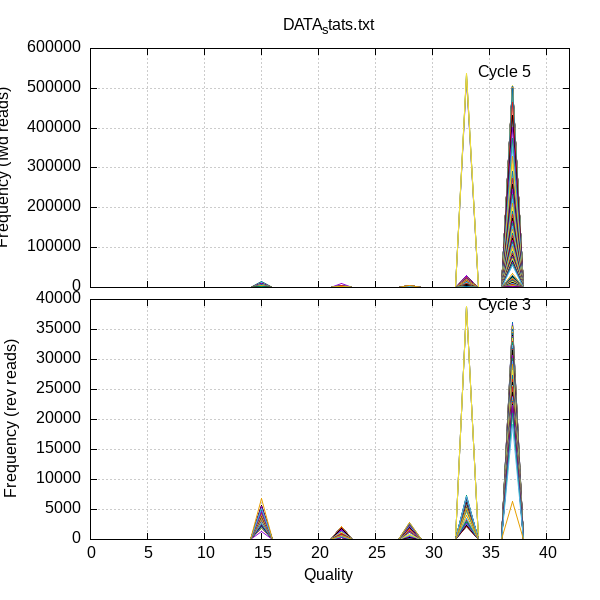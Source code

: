 
            set terminal png size 600,600 truecolor
            set output "DATA_stats-quals3.png"
            set grid xtics ytics y2tics back lc rgb "#cccccc"
            set multiplot
             set rmargin 0; set lmargin 0; set tmargin 0; set bmargin 0; set origin 0.15,0.52; set size 0.8,0.4
            set title "DATA_stats.txt"
            set ylabel "Frequency (fwd reads)"
            set label "Cycle 5" at 33+1,537011
            unset xlabel
            set xrange [0:42]
            set format x ""
        plot '-' using 1:2 with lines t '','-' using 1:2 with lines t '','-' using 1:2 with lines t '','-' using 1:2 with lines t '','-' using 1:2 with lines t '','-' using 1:2 with lines t '','-' using 1:2 with lines t '','-' using 1:2 with lines t '','-' using 1:2 with lines t '','-' using 1:2 with lines t '','-' using 1:2 with lines t '','-' using 1:2 with lines t '','-' using 1:2 with lines t '','-' using 1:2 with lines t '','-' using 1:2 with lines t '','-' using 1:2 with lines t '','-' using 1:2 with lines t '','-' using 1:2 with lines t '','-' using 1:2 with lines t '','-' using 1:2 with lines t '','-' using 1:2 with lines t '','-' using 1:2 with lines t '','-' using 1:2 with lines t '','-' using 1:2 with lines t '','-' using 1:2 with lines t '','-' using 1:2 with lines t '','-' using 1:2 with lines t '','-' using 1:2 with lines t '','-' using 1:2 with lines t '','-' using 1:2 with lines t '','-' using 1:2 with lines t '','-' using 1:2 with lines t '','-' using 1:2 with lines t '','-' using 1:2 with lines t '','-' using 1:2 with lines t '','-' using 1:2 with lines t '','-' using 1:2 with lines t '','-' using 1:2 with lines t '','-' using 1:2 with lines t '','-' using 1:2 with lines t '','-' using 1:2 with lines t '','-' using 1:2 with lines t '','-' using 1:2 with lines t '','-' using 1:2 with lines t '','-' using 1:2 with lines t '','-' using 1:2 with lines t '','-' using 1:2 with lines t '','-' using 1:2 with lines t '','-' using 1:2 with lines t '','-' using 1:2 with lines t '','-' using 1:2 with lines t '','-' using 1:2 with lines t '','-' using 1:2 with lines t '','-' using 1:2 with lines t '','-' using 1:2 with lines t '','-' using 1:2 with lines t '','-' using 1:2 with lines t '','-' using 1:2 with lines t '','-' using 1:2 with lines t '','-' using 1:2 with lines t '','-' using 1:2 with lines t '','-' using 1:2 with lines t '','-' using 1:2 with lines t '','-' using 1:2 with lines t '','-' using 1:2 with lines t '','-' using 1:2 with lines t '','-' using 1:2 with lines t '','-' using 1:2 with lines t '','-' using 1:2 with lines t '','-' using 1:2 with lines t '','-' using 1:2 with lines t '','-' using 1:2 with lines t '','-' using 1:2 with lines t '','-' using 1:2 with lines t '','-' using 1:2 with lines t '','-' using 1:2 with lines t '','-' using 1:2 with lines t '','-' using 1:2 with lines t '','-' using 1:2 with lines t '','-' using 1:2 with lines t '','-' using 1:2 with lines t '','-' using 1:2 with lines t '','-' using 1:2 with lines t '','-' using 1:2 with lines t '','-' using 1:2 with lines t '','-' using 1:2 with lines t '','-' using 1:2 with lines t '','-' using 1:2 with lines t '','-' using 1:2 with lines t '','-' using 1:2 with lines t '','-' using 1:2 with lines t '','-' using 1:2 with lines t '','-' using 1:2 with lines t '','-' using 1:2 with lines t '','-' using 1:2 with lines t '','-' using 1:2 with lines t '','-' using 1:2 with lines t '','-' using 1:2 with lines t '','-' using 1:2 with lines t '','-' using 1:2 with lines t '','-' using 1:2 with lines t '','-' using 1:2 with lines t '','-' using 1:2 with lines t '','-' using 1:2 with lines t '','-' using 1:2 with lines t '','-' using 1:2 with lines t '','-' using 1:2 with lines t '','-' using 1:2 with lines t '','-' using 1:2 with lines t '','-' using 1:2 with lines t '','-' using 1:2 with lines t '','-' using 1:2 with lines t '','-' using 1:2 with lines t '','-' using 1:2 with lines t '','-' using 1:2 with lines t '','-' using 1:2 with lines t '','-' using 1:2 with lines t '','-' using 1:2 with lines t '','-' using 1:2 with lines t '','-' using 1:2 with lines t '','-' using 1:2 with lines t '','-' using 1:2 with lines t ''
1	0
2	0
3	0
4	0
5	0
6	0
7	0
8	0
9	0
10	0
11	0
12	0
13	0
14	0
15	10382
16	0
17	0
18	0
19	0
20	0
21	0
22	9119
23	0
24	0
25	0
26	0
27	0
28	638
29	0
30	0
31	0
32	0
33	525543
34	0
35	0
36	0
37	635
38	0
39	0
40	0
41	0
end
1	0
2	0
3	0
4	0
5	0
6	0
7	0
8	0
9	0
10	0
11	0
12	0
13	0
14	0
15	10306
16	0
17	0
18	0
19	0
20	0
21	0
22	3841
23	0
24	0
25	0
26	0
27	0
28	131
29	0
30	0
31	0
32	0
33	531680
34	0
35	0
36	0
37	359
38	0
39	0
40	0
41	0
end
1	0
2	0
3	0
4	0
5	0
6	0
7	0
8	0
9	0
10	0
11	0
12	0
13	0
14	0
15	7546
16	0
17	0
18	0
19	0
20	0
21	0
22	3764
23	0
24	0
25	0
26	0
27	0
28	104
29	0
30	0
31	0
32	0
33	534689
34	0
35	0
36	0
37	214
38	0
39	0
40	0
41	0
end
1	0
2	0
3	0
4	0
5	0
6	0
7	0
8	0
9	0
10	0
11	0
12	0
13	0
14	0
15	6398
16	0
17	0
18	0
19	0
20	0
21	0
22	3545
23	0
24	0
25	0
26	0
27	0
28	70
29	0
30	0
31	0
32	0
33	536094
34	0
35	0
36	0
37	210
38	0
39	0
40	0
41	0
end
1	0
2	0
3	0
4	0
5	0
6	0
7	0
8	0
9	0
10	0
11	0
12	0
13	0
14	0
15	6005
16	0
17	0
18	0
19	0
20	0
21	0
22	3053
23	0
24	0
25	0
26	0
27	0
28	60
29	0
30	0
31	0
32	0
33	537011
34	0
35	0
36	0
37	188
38	0
39	0
40	0
41	0
end
1	0
2	0
3	0
4	0
5	0
6	0
7	0
8	0
9	0
10	0
11	0
12	0
13	0
14	0
15	10332
16	0
17	0
18	0
19	0
20	0
21	0
22	3895
23	0
24	0
25	0
26	0
27	0
28	56
29	0
30	0
31	0
32	0
33	26627
34	0
35	0
36	0
37	505407
38	0
39	0
40	0
41	0
end
1	0
2	0
3	0
4	0
5	0
6	0
7	0
8	0
9	0
10	0
11	0
12	0
13	0
14	0
15	10924
16	0
17	0
18	0
19	0
20	0
21	0
22	2306
23	0
24	0
25	0
26	0
27	0
28	19
29	0
30	0
31	0
32	0
33	28572
34	0
35	0
36	0
37	504496
38	0
39	0
40	0
41	0
end
1	0
2	0
3	0
4	0
5	0
6	0
7	0
8	0
9	0
10	0
11	0
12	0
13	0
14	0
15	11291
16	0
17	0
18	0
19	0
20	0
21	0
22	1963
23	0
24	0
25	0
26	0
27	0
28	9
29	0
30	0
31	0
32	0
33	30202
34	0
35	0
36	0
37	502852
38	0
39	0
40	0
41	0
end
1	0
2	0
3	0
4	0
5	0
6	0
7	0
8	0
9	0
10	0
11	0
12	0
13	0
14	0
15	11391
16	0
17	0
18	0
19	0
20	0
21	0
22	2053
23	0
24	0
25	0
26	0
27	0
28	4
29	0
30	0
31	0
32	0
33	29299
34	0
35	0
36	0
37	503570
38	0
39	0
40	0
41	0
end
1	0
2	0
3	0
4	0
5	0
6	0
7	0
8	0
9	0
10	0
11	0
12	0
13	0
14	0
15	11430
16	0
17	0
18	0
19	0
20	0
21	0
22	1946
23	0
24	0
25	0
26	0
27	0
28	7
29	0
30	0
31	0
32	0
33	28391
34	0
35	0
36	0
37	504543
38	0
39	0
40	0
41	0
end
1	0
2	0
3	0
4	0
5	0
6	0
7	0
8	0
9	0
10	0
11	0
12	0
13	0
14	0
15	10792
16	0
17	0
18	0
19	0
20	0
21	0
22	2494
23	0
24	0
25	0
26	0
27	0
28	10
29	0
30	0
31	0
32	0
33	27333
34	0
35	0
36	0
37	505688
38	0
39	0
40	0
41	0
end
1	0
2	0
3	0
4	0
5	0
6	0
7	0
8	0
9	0
10	0
11	0
12	0
13	0
14	0
15	10809
16	0
17	0
18	0
19	0
20	0
21	0
22	2371
23	0
24	0
25	0
26	0
27	0
28	5
29	0
30	0
31	0
32	0
33	26202
34	0
35	0
36	0
37	506930
38	0
39	0
40	0
41	0
end
1	0
2	0
3	0
4	0
5	0
6	0
7	0
8	0
9	0
10	0
11	0
12	0
13	0
14	0
15	10794
16	0
17	0
18	0
19	0
20	0
21	0
22	2756
23	0
24	0
25	0
26	0
27	0
28	11
29	0
30	0
31	0
32	0
33	26202
34	0
35	0
36	0
37	506554
38	0
39	0
40	0
41	0
end
1	0
2	0
3	0
4	0
5	0
6	0
7	0
8	0
9	0
10	0
11	0
12	0
13	0
14	0
15	10790
16	0
17	0
18	0
19	0
20	0
21	0
22	2696
23	0
24	0
25	0
26	0
27	0
28	13
29	0
30	0
31	0
32	0
33	25927
34	0
35	0
36	0
37	506891
38	0
39	0
40	0
41	0
end
1	0
2	0
3	0
4	0
5	0
6	0
7	0
8	0
9	0
10	0
11	0
12	0
13	0
14	0
15	10604
16	0
17	0
18	0
19	0
20	0
21	0
22	2723
23	0
24	0
25	0
26	0
27	0
28	17
29	0
30	0
31	0
32	0
33	26145
34	0
35	0
36	0
37	506828
38	0
39	0
40	0
41	0
end
1	0
2	0
3	0
4	0
5	0
6	0
7	0
8	0
9	0
10	0
11	0
12	0
13	0
14	0
15	10667
16	0
17	0
18	0
19	0
20	0
21	0
22	2744
23	0
24	0
25	0
26	0
27	0
28	22
29	0
30	0
31	0
32	0
33	26333
34	0
35	0
36	0
37	506551
38	0
39	0
40	0
41	0
end
1	0
2	0
3	0
4	0
5	0
6	0
7	0
8	0
9	0
10	0
11	0
12	0
13	0
14	0
15	10750
16	0
17	0
18	0
19	0
20	0
21	0
22	2943
23	0
24	0
25	0
26	0
27	0
28	144
29	0
30	0
31	0
32	0
33	25468
34	0
35	0
36	0
37	507012
38	0
39	0
40	0
41	0
end
1	0
2	0
3	0
4	0
5	0
6	0
7	0
8	0
9	0
10	0
11	0
12	0
13	0
14	0
15	10621
16	0
17	0
18	0
19	0
20	0
21	0
22	3103
23	0
24	0
25	0
26	0
27	0
28	131
29	0
30	0
31	0
32	0
33	25523
34	0
35	0
36	0
37	506939
38	0
39	0
40	0
41	0
end
1	0
2	0
3	0
4	0
5	0
6	0
7	0
8	0
9	0
10	0
11	0
12	0
13	0
14	0
15	11020
16	0
17	0
18	0
19	0
20	0
21	0
22	3226
23	0
24	0
25	0
26	0
27	0
28	263
29	0
30	0
31	0
32	0
33	25728
34	0
35	0
36	0
37	506080
38	0
39	0
40	0
41	0
end
1	0
2	0
3	0
4	0
5	0
6	0
7	0
8	0
9	0
10	0
11	0
12	0
13	0
14	0
15	10860
16	0
17	0
18	0
19	0
20	0
21	0
22	3377
23	0
24	0
25	0
26	0
27	0
28	393
29	0
30	0
31	0
32	0
33	25773
34	0
35	0
36	0
37	505914
38	0
39	0
40	0
41	0
end
1	0
2	0
3	0
4	0
5	0
6	0
7	0
8	0
9	0
10	0
11	0
12	0
13	0
14	0
15	10877
16	0
17	0
18	0
19	0
20	0
21	0
22	3636
23	0
24	0
25	0
26	0
27	0
28	349
29	0
30	0
31	0
32	0
33	25521
34	0
35	0
36	0
37	505934
38	0
39	0
40	0
41	0
end
1	0
2	0
3	0
4	0
5	0
6	0
7	0
8	0
9	0
10	0
11	0
12	0
13	0
14	0
15	11507
16	0
17	0
18	0
19	0
20	0
21	0
22	3848
23	0
24	0
25	0
26	0
27	0
28	326
29	0
30	0
31	0
32	0
33	26646
34	0
35	0
36	0
37	503990
38	0
39	0
40	0
41	0
end
1	0
2	0
3	0
4	0
5	0
6	0
7	0
8	0
9	0
10	0
11	0
12	0
13	0
14	0
15	11727
16	0
17	0
18	0
19	0
20	0
21	0
22	4190
23	0
24	0
25	0
26	0
27	0
28	252
29	0
30	0
31	0
32	0
33	27232
34	0
35	0
36	0
37	502916
38	0
39	0
40	0
41	0
end
1	0
2	0
3	0
4	0
5	0
6	0
7	0
8	0
9	0
10	0
11	0
12	0
13	0
14	0
15	12117
16	0
17	0
18	0
19	0
20	0
21	0
22	3726
23	0
24	0
25	0
26	0
27	0
28	837
29	0
30	0
31	0
32	0
33	26817
34	0
35	0
36	0
37	502820
38	0
39	0
40	0
41	0
end
1	0
2	0
3	0
4	0
5	0
6	0
7	0
8	0
9	0
10	0
11	0
12	0
13	0
14	0
15	12546
16	0
17	0
18	0
19	0
20	0
21	0
22	3571
23	0
24	0
25	0
26	0
27	0
28	1363
29	0
30	0
31	0
32	0
33	26458
34	0
35	0
36	0
37	502379
38	0
39	0
40	0
41	0
end
1	0
2	0
3	0
4	0
5	0
6	0
7	0
8	0
9	0
10	0
11	0
12	0
13	0
14	0
15	12962
16	0
17	0
18	0
19	0
20	0
21	0
22	3518
23	0
24	0
25	0
26	0
27	0
28	1652
29	0
30	0
31	0
32	0
33	25751
34	0
35	0
36	0
37	502434
38	0
39	0
40	0
41	0
end
1	0
2	0
3	0
4	0
5	0
6	0
7	0
8	0
9	0
10	0
11	0
12	0
13	0
14	0
15	13379
16	0
17	0
18	0
19	0
20	0
21	0
22	3094
23	0
24	0
25	0
26	0
27	0
28	2513
29	0
30	0
31	0
32	0
33	25374
34	0
35	0
36	0
37	501957
38	0
39	0
40	0
41	0
end
1	0
2	0
3	0
4	0
5	0
6	0
7	0
8	0
9	0
10	0
11	0
12	0
13	0
14	0
15	13531
16	0
17	0
18	0
19	0
20	0
21	0
22	3101
23	0
24	0
25	0
26	0
27	0
28	2744
29	0
30	0
31	0
32	0
33	25548
34	0
35	0
36	0
37	501393
38	0
39	0
40	0
41	0
end
1	0
2	0
3	0
4	0
5	0
6	0
7	0
8	0
9	0
10	0
11	0
12	0
13	0
14	0
15	14037
16	0
17	0
18	0
19	0
20	0
21	0
22	2662
23	0
24	0
25	0
26	0
27	0
28	3602
29	0
30	0
31	0
32	0
33	25341
34	0
35	0
36	0
37	500675
38	0
39	0
40	0
41	0
end
1	0
2	0
3	0
4	0
5	0
6	0
7	0
8	0
9	0
10	0
11	0
12	0
13	0
14	0
15	14110
16	0
17	0
18	0
19	0
20	0
21	0
22	2518
23	0
24	0
25	0
26	0
27	0
28	3966
29	0
30	0
31	0
32	0
33	26221
34	0
35	0
36	0
37	499502
38	0
39	0
40	0
41	0
end
1	0
2	0
3	0
4	0
5	0
6	0
7	0
8	0
9	0
10	0
11	0
12	0
13	0
14	0
15	13620
16	0
17	0
18	0
19	0
20	0
21	0
22	2040
23	0
24	0
25	0
26	0
27	0
28	4258
29	0
30	0
31	0
32	0
33	24844
34	0
35	0
36	0
37	464423
38	0
39	0
40	0
41	0
end
1	0
2	0
3	0
4	0
5	0
6	0
7	0
8	0
9	0
10	0
11	0
12	0
13	0
14	0
15	12791
16	0
17	0
18	0
19	0
20	0
21	0
22	1801
23	0
24	0
25	0
26	0
27	0
28	3983
29	0
30	0
31	0
32	0
33	23267
34	0
35	0
36	0
37	431212
38	0
39	0
40	0
41	0
end
1	0
2	0
3	1
4	0
5	0
6	0
7	0
8	0
9	0
10	0
11	0
12	0
13	0
14	0
15	12450
16	0
17	0
18	0
19	0
20	0
21	0
22	1605
23	0
24	0
25	0
26	0
27	0
28	3964
29	0
30	0
31	0
32	0
33	22290
34	0
35	0
36	0
37	401309
38	0
39	0
40	0
41	0
end
1	0
2	0
3	2
4	0
5	0
6	0
7	0
8	0
9	0
10	0
11	0
12	0
13	0
14	0
15	11736
16	0
17	0
18	0
19	0
20	0
21	0
22	1388
23	0
24	0
25	0
26	0
27	0
28	3812
29	0
30	0
31	0
32	0
33	21329
34	0
35	0
36	0
37	375293
38	0
39	0
40	0
41	0
end
1	0
2	0
3	0
4	0
5	0
6	0
7	0
8	0
9	0
10	0
11	0
12	0
13	0
14	0
15	11673
16	0
17	0
18	0
19	0
20	0
21	0
22	1289
23	0
24	0
25	0
26	0
27	0
28	3542
29	0
30	0
31	0
32	0
33	20576
34	0
35	0
36	0
37	350564
38	0
39	0
40	0
41	0
end
1	0
2	0
3	1
4	0
5	0
6	0
7	0
8	0
9	0
10	0
11	0
12	0
13	0
14	0
15	11067
16	0
17	0
18	0
19	0
20	0
21	0
22	1004
23	0
24	0
25	0
26	0
27	0
28	3186
29	0
30	0
31	0
32	0
33	19410
34	0
35	0
36	0
37	329172
38	0
39	0
40	0
41	0
end
1	0
2	0
3	2
4	0
5	0
6	0
7	0
8	0
9	0
10	0
11	0
12	0
13	0
14	0
15	10713
16	0
17	0
18	0
19	0
20	0
21	0
22	1038
23	0
24	0
25	0
26	0
27	0
28	3123
29	0
30	0
31	0
32	0
33	18427
34	0
35	0
36	0
37	308613
38	0
39	0
40	0
41	0
end
1	0
2	0
3	4
4	0
5	0
6	0
7	0
8	0
9	0
10	0
11	0
12	0
13	0
14	0
15	10158
16	0
17	0
18	0
19	0
20	0
21	0
22	978
23	0
24	0
25	0
26	0
27	0
28	2915
29	0
30	0
31	0
32	0
33	17375
34	0
35	0
36	0
37	290250
38	0
39	0
40	0
41	0
end
1	0
2	0
3	0
4	0
5	0
6	0
7	0
8	0
9	0
10	0
11	0
12	0
13	0
14	0
15	9739
16	0
17	0
18	0
19	0
20	0
21	0
22	857
23	0
24	0
25	0
26	0
27	0
28	2688
29	0
30	0
31	0
32	0
33	16372
34	0
35	0
36	0
37	273961
38	0
39	0
40	0
41	0
end
1	0
2	0
3	0
4	0
5	0
6	0
7	0
8	0
9	0
10	0
11	0
12	0
13	0
14	0
15	9605
16	0
17	0
18	0
19	0
20	0
21	0
22	960
23	0
24	0
25	0
26	0
27	0
28	2524
29	0
30	0
31	0
32	0
33	15373
34	0
35	0
36	0
37	259216
38	0
39	0
40	0
41	0
end
1	0
2	0
3	0
4	0
5	0
6	0
7	0
8	0
9	0
10	0
11	0
12	0
13	0
14	0
15	9054
16	0
17	0
18	0
19	0
20	0
21	0
22	858
23	0
24	0
25	0
26	0
27	0
28	2444
29	0
30	0
31	0
32	0
33	14715
34	0
35	0
36	0
37	245678
38	0
39	0
40	0
41	0
end
1	0
2	0
3	0
4	0
5	0
6	0
7	0
8	0
9	0
10	0
11	0
12	0
13	0
14	0
15	8784
16	0
17	0
18	0
19	0
20	0
21	0
22	1032
23	0
24	0
25	0
26	0
27	0
28	2318
29	0
30	0
31	0
32	0
33	13759
34	0
35	0
36	0
37	232974
38	0
39	0
40	0
41	0
end
1	0
2	0
3	0
4	0
5	0
6	0
7	0
8	0
9	0
10	0
11	0
12	0
13	0
14	0
15	8670
16	0
17	0
18	0
19	0
20	0
21	0
22	993
23	0
24	0
25	0
26	0
27	0
28	2279
29	0
30	0
31	0
32	0
33	13555
34	0
35	0
36	0
37	220874
38	0
39	0
40	0
41	0
end
1	0
2	0
3	0
4	0
5	0
6	0
7	0
8	0
9	0
10	0
11	0
12	0
13	0
14	0
15	8365
16	0
17	0
18	0
19	0
20	0
21	0
22	1065
23	0
24	0
25	0
26	0
27	0
28	2287
29	0
30	0
31	0
32	0
33	12625
34	0
35	0
36	0
37	210518
38	0
39	0
40	0
41	0
end
1	0
2	0
3	0
4	0
5	0
6	0
7	0
8	0
9	0
10	0
11	0
12	0
13	0
14	0
15	8280
16	0
17	0
18	0
19	0
20	0
21	0
22	1099
23	0
24	0
25	0
26	0
27	0
28	2216
29	0
30	0
31	0
32	0
33	12254
34	0
35	0
36	0
37	200359
38	0
39	0
40	0
41	0
end
1	0
2	0
3	0
4	0
5	0
6	0
7	0
8	0
9	0
10	0
11	0
12	0
13	0
14	0
15	8065
16	0
17	0
18	0
19	0
20	0
21	0
22	1248
23	0
24	0
25	0
26	0
27	0
28	2196
29	0
30	0
31	0
32	0
33	11505
34	0
35	0
36	0
37	191293
38	0
39	0
40	0
41	0
end
1	0
2	0
3	1
4	0
5	0
6	0
7	0
8	0
9	0
10	0
11	0
12	0
13	0
14	0
15	8101
16	0
17	0
18	0
19	0
20	0
21	0
22	1278
23	0
24	0
25	0
26	0
27	0
28	2201
29	0
30	0
31	0
32	0
33	11127
34	0
35	0
36	0
37	182200
38	0
39	0
40	0
41	0
end
1	0
2	0
3	15
4	0
5	0
6	0
7	0
8	0
9	0
10	0
11	0
12	0
13	0
14	0
15	7996
16	0
17	0
18	0
19	0
20	0
21	0
22	1380
23	0
24	0
25	0
26	0
27	0
28	2261
29	0
30	0
31	0
32	0
33	10675
34	0
35	0
36	0
37	173654
38	0
39	0
40	0
41	0
end
1	0
2	0
3	21
4	0
5	0
6	0
7	0
8	0
9	0
10	0
11	0
12	0
13	0
14	0
15	7681
16	0
17	0
18	0
19	0
20	0
21	0
22	1298
23	0
24	0
25	0
26	0
27	0
28	2145
29	0
30	0
31	0
32	0
33	10013
34	0
35	0
36	0
37	166671
38	0
39	0
40	0
41	0
end
1	0
2	0
3	33
4	0
5	0
6	0
7	0
8	0
9	0
10	0
11	0
12	0
13	0
14	0
15	7445
16	0
17	0
18	0
19	0
20	0
21	0
22	1600
23	0
24	0
25	0
26	0
27	0
28	2216
29	0
30	0
31	0
32	0
33	9385
34	0
35	0
36	0
37	159485
38	0
39	0
40	0
41	0
end
1	0
2	0
3	25
4	0
5	0
6	0
7	0
8	0
9	0
10	0
11	0
12	0
13	0
14	0
15	7453
16	0
17	0
18	0
19	0
20	0
21	0
22	1783
23	0
24	0
25	0
26	0
27	0
28	2327
29	0
30	0
31	0
32	0
33	8882
34	0
35	0
36	0
37	152491
38	0
39	0
40	0
41	0
end
1	0
2	0
3	12
4	0
5	0
6	0
7	0
8	0
9	0
10	0
11	0
12	0
13	0
14	0
15	7275
16	0
17	0
18	0
19	0
20	0
21	0
22	1701
23	0
24	0
25	0
26	0
27	0
28	2375
29	0
30	0
31	0
32	0
33	8654
34	0
35	0
36	0
37	146169
38	0
39	0
40	0
41	0
end
1	0
2	0
3	0
4	0
5	0
6	0
7	0
8	0
9	0
10	0
11	0
12	0
13	0
14	0
15	6739
16	0
17	0
18	0
19	0
20	0
21	0
22	1792
23	0
24	0
25	0
26	0
27	0
28	2366
29	0
30	0
31	0
32	0
33	8274
34	0
35	0
36	0
37	140719
38	0
39	0
40	0
41	0
end
1	0
2	0
3	0
4	0
5	0
6	0
7	0
8	0
9	0
10	0
11	0
12	0
13	0
14	0
15	6378
16	0
17	0
18	0
19	0
20	0
21	0
22	1744
23	0
24	0
25	0
26	0
27	0
28	2428
29	0
30	0
31	0
32	0
33	8836
34	0
35	0
36	0
37	134474
38	0
39	0
40	0
41	0
end
1	0
2	0
3	0
4	0
5	0
6	0
7	0
8	0
9	0
10	0
11	0
12	0
13	0
14	0
15	6194
16	0
17	0
18	0
19	0
20	0
21	0
22	1622
23	0
24	0
25	0
26	0
27	0
28	2288
29	0
30	0
31	0
32	0
33	8380
34	0
35	0
36	0
37	129781
38	0
39	0
40	0
41	0
end
1	0
2	0
3	0
4	0
5	0
6	0
7	0
8	0
9	0
10	0
11	0
12	0
13	0
14	0
15	5771
16	0
17	0
18	0
19	0
20	0
21	0
22	1606
23	0
24	0
25	0
26	0
27	0
28	2454
29	0
30	0
31	0
32	0
33	8951
34	0
35	0
36	0
37	124112
38	0
39	0
40	0
41	0
end
1	0
2	0
3	0
4	0
5	0
6	0
7	0
8	0
9	0
10	0
11	0
12	0
13	0
14	0
15	5816
16	0
17	0
18	0
19	0
20	0
21	0
22	1585
23	0
24	0
25	0
26	0
27	0
28	2376
29	0
30	0
31	0
32	0
33	8863
34	0
35	0
36	0
37	119187
38	0
39	0
40	0
41	0
end
1	0
2	0
3	0
4	0
5	0
6	0
7	0
8	0
9	0
10	0
11	0
12	0
13	0
14	0
15	5552
16	0
17	0
18	0
19	0
20	0
21	0
22	1645
23	0
24	0
25	0
26	0
27	0
28	2719
29	0
30	0
31	0
32	0
33	9332
34	0
35	0
36	0
37	113718
38	0
39	0
40	0
41	0
end
1	0
2	0
3	0
4	0
5	0
6	0
7	0
8	0
9	0
10	0
11	0
12	0
13	0
14	0
15	5562
16	0
17	0
18	0
19	0
20	0
21	0
22	1618
23	0
24	0
25	0
26	0
27	0
28	2923
29	0
30	0
31	0
32	0
33	10148
34	0
35	0
36	0
37	108168
38	0
39	0
40	0
41	0
end
1	0
2	0
3	0
4	0
5	0
6	0
7	0
8	0
9	0
10	0
11	0
12	0
13	0
14	0
15	5559
16	0
17	0
18	0
19	0
20	0
21	0
22	1521
23	0
24	0
25	0
26	0
27	0
28	3154
29	0
30	0
31	0
32	0
33	11439
34	0
35	0
36	0
37	102505
38	0
39	0
40	0
41	0
end
1	0
2	0
3	0
4	0
5	0
6	0
7	0
8	0
9	0
10	0
11	0
12	0
13	0
14	0
15	5405
16	0
17	0
18	0
19	0
20	0
21	0
22	1555
23	0
24	0
25	0
26	0
27	0
28	3555
29	0
30	0
31	0
32	0
33	13601
34	0
35	0
36	0
37	96093
38	0
39	0
40	0
41	0
end
1	0
2	0
3	0
4	0
5	0
6	0
7	0
8	0
9	0
10	0
11	0
12	0
13	0
14	0
15	5510
16	0
17	0
18	0
19	0
20	0
21	0
22	1553
23	0
24	0
25	0
26	0
27	0
28	3971
29	0
30	0
31	0
32	0
33	15361
34	0
35	0
36	0
37	89974
38	0
39	0
40	0
41	0
end
1	0
2	0
3	0
4	0
5	0
6	0
7	0
8	0
9	0
10	0
11	0
12	0
13	0
14	0
15	5413
16	0
17	0
18	0
19	0
20	0
21	0
22	1569
23	0
24	0
25	0
26	0
27	0
28	4664
29	0
30	0
31	0
32	0
33	16910
34	0
35	0
36	0
37	84224
38	0
39	0
40	0
41	0
end
1	0
2	0
3	0
4	0
5	0
6	0
7	0
8	0
9	0
10	0
11	0
12	0
13	0
14	0
15	5328
16	0
17	0
18	0
19	0
20	0
21	0
22	1458
23	0
24	0
25	0
26	0
27	0
28	4868
29	0
30	0
31	0
32	0
33	17022
34	0
35	0
36	0
37	80630
38	0
39	0
40	0
41	0
end
1	0
2	0
3	0
4	0
5	0
6	0
7	0
8	0
9	0
10	0
11	0
12	0
13	0
14	0
15	5326
16	0
17	0
18	0
19	0
20	0
21	0
22	1579
23	0
24	0
25	0
26	0
27	0
28	4981
29	0
30	0
31	0
32	0
33	16423
34	0
35	0
36	0
37	77718
38	0
39	0
40	0
41	0
end
1	0
2	0
3	0
4	0
5	0
6	0
7	0
8	0
9	0
10	0
11	0
12	0
13	0
14	0
15	5250
16	0
17	0
18	0
19	0
20	0
21	0
22	1464
23	0
24	0
25	0
26	0
27	0
28	4608
29	0
30	0
31	0
32	0
33	15712
34	0
35	0
36	0
37	75841
38	0
39	0
40	0
41	0
end
1	0
2	0
3	0
4	0
5	0
6	0
7	0
8	0
9	0
10	0
11	0
12	0
13	0
14	0
15	5208
16	0
17	0
18	0
19	0
20	0
21	0
22	1446
23	0
24	0
25	0
26	0
27	0
28	4515
29	0
30	0
31	0
32	0
33	15091
34	0
35	0
36	0
37	73652
38	0
39	0
40	0
41	0
end
1	0
2	0
3	0
4	0
5	0
6	0
7	0
8	0
9	0
10	0
11	0
12	0
13	0
14	0
15	5065
16	0
17	0
18	0
19	0
20	0
21	0
22	1426
23	0
24	0
25	0
26	0
27	0
28	4394
29	0
30	0
31	0
32	0
33	14639
34	0
35	0
36	0
37	71554
38	0
39	0
40	0
41	0
end
1	0
2	0
3	0
4	0
5	0
6	0
7	0
8	0
9	0
10	0
11	0
12	0
13	0
14	0
15	5062
16	0
17	0
18	0
19	0
20	0
21	0
22	1275
23	0
24	0
25	0
26	0
27	0
28	4338
29	0
30	0
31	0
32	0
33	14279
34	0
35	0
36	0
37	69432
38	0
39	0
40	0
41	0
end
1	0
2	0
3	0
4	0
5	0
6	0
7	0
8	0
9	0
10	0
11	0
12	0
13	0
14	0
15	4919
16	0
17	0
18	0
19	0
20	0
21	0
22	1229
23	0
24	0
25	0
26	0
27	0
28	4076
29	0
30	0
31	0
32	0
33	14052
34	0
35	0
36	0
37	67465
38	0
39	0
40	0
41	0
end
1	0
2	0
3	0
4	0
5	0
6	0
7	0
8	0
9	0
10	0
11	0
12	0
13	0
14	0
15	4872
16	0
17	0
18	0
19	0
20	0
21	0
22	1100
23	0
24	0
25	0
26	0
27	0
28	3786
29	0
30	0
31	0
32	0
33	13162
34	0
35	0
36	0
37	66294
38	0
39	0
40	0
41	0
end
1	0
2	0
3	3
4	0
5	0
6	0
7	0
8	0
9	0
10	0
11	0
12	0
13	0
14	0
15	4920
16	0
17	0
18	0
19	0
20	0
21	0
22	997
23	0
24	0
25	0
26	0
27	0
28	3567
29	0
30	0
31	0
32	0
33	12926
34	0
35	0
36	0
37	64233
38	0
39	0
40	0
41	0
end
1	0
2	0
3	1
4	0
5	0
6	0
7	0
8	0
9	0
10	0
11	0
12	0
13	0
14	0
15	4917
16	0
17	0
18	0
19	0
20	0
21	0
22	974
23	0
24	0
25	0
26	0
27	0
28	3589
29	0
30	0
31	0
32	0
33	12581
34	0
35	0
36	0
37	62270
38	0
39	0
40	0
41	0
end
1	0
2	0
3	12
4	0
5	0
6	0
7	0
8	0
9	0
10	0
11	0
12	0
13	0
14	0
15	4842
16	0
17	0
18	0
19	0
20	0
21	0
22	920
23	0
24	0
25	0
26	0
27	0
28	3580
29	0
30	0
31	0
32	0
33	12688
34	0
35	0
36	0
37	59411
38	0
39	0
40	0
41	0
end
1	0
2	0
3	4
4	0
5	0
6	0
7	0
8	0
9	0
10	0
11	0
12	0
13	0
14	0
15	4770
16	0
17	0
18	0
19	0
20	0
21	0
22	919
23	0
24	0
25	0
26	0
27	0
28	3185
29	0
30	0
31	0
32	0
33	12095
34	0
35	0
36	0
37	56409
38	0
39	0
40	0
41	0
end
1	0
2	0
3	2
4	0
5	0
6	0
7	0
8	0
9	0
10	0
11	0
12	0
13	0
14	0
15	5713
16	0
17	0
18	0
19	0
20	0
21	0
22	1542
23	0
24	0
25	0
26	0
27	0
28	5204
29	0
30	0
31	0
32	0
33	17051
34	0
35	0
36	0
37	34241
38	0
39	0
40	0
41	0
end
1	0
2	0
3	0
4	0
5	0
6	0
7	0
8	0
9	0
10	0
11	0
12	0
13	0
14	0
15	1523
16	0
17	0
18	0
19	0
20	0
21	0
22	526
23	0
24	0
25	0
26	0
27	0
28	60
29	0
30	0
31	0
32	0
33	9802
34	0
35	0
36	0
37	30680
38	0
39	0
40	0
41	0
end
1	0
2	0
3	0
4	0
5	0
6	0
7	0
8	0
9	0
10	0
11	0
12	0
13	0
14	0
15	1413
16	0
17	0
18	0
19	0
20	0
21	0
22	468
23	0
24	0
25	0
26	0
27	0
28	49
29	0
30	0
31	0
32	0
33	9464
34	0
35	0
36	0
37	29414
38	0
39	0
40	0
41	0
end
1	0
2	0
3	0
4	0
5	0
6	0
7	0
8	0
9	0
10	0
11	0
12	0
13	0
14	0
15	1402
16	0
17	0
18	0
19	0
20	0
21	0
22	432
23	0
24	0
25	0
26	0
27	0
28	43
29	0
30	0
31	0
32	0
33	9111
34	0
35	0
36	0
37	28098
38	0
39	0
40	0
41	0
end
1	0
2	0
3	0
4	0
5	0
6	0
7	0
8	0
9	0
10	0
11	0
12	0
13	0
14	0
15	1330
16	0
17	0
18	0
19	0
20	0
21	0
22	436
23	0
24	0
25	0
26	0
27	0
28	41
29	0
30	0
31	0
32	0
33	8704
34	0
35	0
36	0
37	26821
38	0
39	0
40	0
41	0
end
1	0
2	0
3	0
4	0
5	0
6	0
7	0
8	0
9	0
10	0
11	0
12	0
13	0
14	0
15	1239
16	0
17	0
18	0
19	0
20	0
21	0
22	412
23	0
24	0
25	0
26	0
27	0
28	34
29	0
30	0
31	0
32	0
33	8413
34	0
35	0
36	0
37	25668
38	0
39	0
40	0
41	0
end
1	0
2	0
3	0
4	0
5	0
6	0
7	0
8	0
9	0
10	0
11	0
12	0
13	0
14	0
15	1261
16	0
17	0
18	0
19	0
20	0
21	0
22	386
23	0
24	0
25	0
26	0
27	0
28	43
29	0
30	0
31	0
32	0
33	8038
34	0
35	0
36	0
37	24452
38	0
39	0
40	0
41	0
end
1	0
2	0
3	0
4	0
5	0
6	0
7	0
8	0
9	0
10	0
11	0
12	0
13	0
14	0
15	1173
16	0
17	0
18	0
19	0
20	0
21	0
22	367
23	0
24	0
25	0
26	0
27	0
28	37
29	0
30	0
31	0
32	0
33	7667
34	0
35	0
36	0
37	23430
38	0
39	0
40	0
41	0
end
1	0
2	0
3	0
4	0
5	0
6	0
7	0
8	0
9	0
10	0
11	0
12	0
13	0
14	0
15	1040
16	0
17	0
18	0
19	0
20	0
21	0
22	360
23	0
24	0
25	0
26	0
27	0
28	22
29	0
30	0
31	0
32	0
33	7401
34	0
35	0
36	0
37	22370
38	0
39	0
40	0
41	0
end
1	0
2	0
3	0
4	0
5	0
6	0
7	0
8	0
9	0
10	0
11	0
12	0
13	0
14	0
15	1040
16	0
17	0
18	0
19	0
20	0
21	0
22	345
23	0
24	0
25	0
26	0
27	0
28	17
29	0
30	0
31	0
32	0
33	7176
34	0
35	0
36	0
37	21245
38	0
39	0
40	0
41	0
end
1	0
2	0
3	0
4	0
5	0
6	0
7	0
8	0
9	0
10	0
11	0
12	0
13	0
14	0
15	1044
16	0
17	0
18	0
19	0
20	0
21	0
22	344
23	0
24	0
25	0
26	0
27	0
28	28
29	0
30	0
31	0
32	0
33	6915
34	0
35	0
36	0
37	20156
38	0
39	0
40	0
41	0
end
1	0
2	0
3	0
4	0
5	0
6	0
7	0
8	0
9	0
10	0
11	0
12	0
13	0
14	0
15	915
16	0
17	0
18	0
19	0
20	0
21	0
22	351
23	0
24	0
25	0
26	0
27	0
28	11
29	0
30	0
31	0
32	0
33	6669
34	0
35	0
36	0
37	19265
38	0
39	0
40	0
41	0
end
1	0
2	0
3	0
4	0
5	0
6	0
7	0
8	0
9	0
10	0
11	0
12	0
13	0
14	0
15	854
16	0
17	0
18	0
19	0
20	0
21	0
22	321
23	0
24	0
25	0
26	0
27	0
28	16
29	0
30	0
31	0
32	0
33	6521
34	0
35	0
36	0
37	18241
38	0
39	0
40	0
41	0
end
1	0
2	0
3	0
4	0
5	0
6	0
7	0
8	0
9	0
10	0
11	0
12	0
13	0
14	0
15	825
16	0
17	0
18	0
19	0
20	0
21	0
22	280
23	0
24	0
25	0
26	0
27	0
28	13
29	0
30	0
31	0
32	0
33	6240
34	0
35	0
36	0
37	17362
38	0
39	0
40	0
41	0
end
1	0
2	0
3	0
4	0
5	0
6	0
7	0
8	0
9	0
10	0
11	0
12	0
13	0
14	0
15	809
16	0
17	0
18	0
19	0
20	0
21	0
22	285
23	0
24	0
25	0
26	0
27	0
28	5
29	0
30	0
31	0
32	0
33	6058
34	0
35	0
36	0
37	16399
38	0
39	0
40	0
41	0
end
1	0
2	0
3	0
4	0
5	0
6	0
7	0
8	0
9	0
10	0
11	0
12	0
13	0
14	0
15	757
16	0
17	0
18	0
19	0
20	0
21	0
22	263
23	0
24	0
25	0
26	0
27	0
28	5
29	0
30	0
31	0
32	0
33	5811
34	0
35	0
36	0
37	15549
38	0
39	0
40	0
41	0
end
1	0
2	0
3	0
4	0
5	0
6	0
7	0
8	0
9	0
10	0
11	0
12	0
13	0
14	0
15	721
16	0
17	0
18	0
19	0
20	0
21	0
22	270
23	0
24	0
25	0
26	0
27	0
28	7
29	0
30	0
31	0
32	0
33	5587
34	0
35	0
36	0
37	14687
38	0
39	0
40	0
41	0
end
1	0
2	0
3	0
4	0
5	0
6	0
7	0
8	0
9	0
10	0
11	0
12	0
13	0
14	0
15	674
16	0
17	0
18	0
19	0
20	0
21	0
22	243
23	0
24	0
25	0
26	0
27	0
28	4
29	0
30	0
31	0
32	0
33	5358
34	0
35	0
36	0
37	13893
38	0
39	0
40	0
41	0
end
1	0
2	0
3	0
4	0
5	0
6	0
7	0
8	0
9	0
10	0
11	0
12	0
13	0
14	0
15	606
16	0
17	0
18	0
19	0
20	0
21	0
22	243
23	0
24	0
25	0
26	0
27	0
28	3
29	0
30	0
31	0
32	0
33	5242
34	0
35	0
36	0
37	13015
38	0
39	0
40	0
41	0
end
1	0
2	0
3	0
4	0
5	0
6	0
7	0
8	0
9	0
10	0
11	0
12	0
13	0
14	0
15	577
16	0
17	0
18	0
19	0
20	0
21	0
22	233
23	0
24	0
25	0
26	0
27	0
28	5
29	0
30	0
31	0
32	0
33	5056
34	0
35	0
36	0
37	12259
38	0
39	0
40	0
41	0
end
1	0
2	0
3	0
4	0
5	0
6	0
7	0
8	0
9	0
10	0
11	0
12	0
13	0
14	0
15	551
16	0
17	0
18	0
19	0
20	0
21	0
22	221
23	0
24	0
25	0
26	0
27	0
28	2
29	0
30	0
31	0
32	0
33	4947
34	0
35	0
36	0
37	11476
38	0
39	0
40	0
41	0
end
1	0
2	0
3	0
4	0
5	0
6	0
7	0
8	0
9	0
10	0
11	0
12	0
13	0
14	0
15	528
16	0
17	0
18	0
19	0
20	0
21	0
22	199
23	0
24	0
25	0
26	0
27	0
28	2
29	0
30	0
31	0
32	0
33	4705
34	0
35	0
36	0
37	10797
38	0
39	0
40	0
41	0
end
1	0
2	0
3	0
4	0
5	0
6	0
7	0
8	0
9	0
10	0
11	0
12	0
13	0
14	0
15	468
16	0
17	0
18	0
19	0
20	0
21	0
22	186
23	0
24	0
25	0
26	0
27	0
28	1
29	0
30	0
31	0
32	0
33	4552
34	0
35	0
36	0
37	10108
38	0
39	0
40	0
41	0
end
1	0
2	0
3	0
4	0
5	0
6	0
7	0
8	0
9	0
10	0
11	0
12	0
13	0
14	0
15	470
16	0
17	0
18	0
19	0
20	0
21	0
22	155
23	0
24	0
25	0
26	0
27	0
28	1
29	0
30	0
31	0
32	0
33	4359
34	0
35	0
36	0
37	9384
38	0
39	0
40	0
41	0
end
1	0
2	0
3	0
4	0
5	0
6	0
7	0
8	0
9	0
10	0
11	0
12	0
13	0
14	0
15	460
16	0
17	0
18	0
19	0
20	0
21	0
22	160
23	0
24	0
25	0
26	0
27	0
28	3
29	0
30	0
31	0
32	0
33	4255
34	0
35	0
36	0
37	8663
38	0
39	0
40	0
41	0
end
1	0
2	0
3	0
4	0
5	0
6	0
7	0
8	0
9	0
10	0
11	0
12	0
13	0
14	0
15	441
16	0
17	0
18	0
19	0
20	0
21	0
22	149
23	0
24	0
25	0
26	0
27	0
28	1
29	0
30	0
31	0
32	0
33	4137
34	0
35	0
36	0
37	7977
38	0
39	0
40	0
41	0
end
1	0
2	0
3	0
4	0
5	0
6	0
7	0
8	0
9	0
10	0
11	0
12	0
13	0
14	0
15	391
16	0
17	0
18	0
19	0
20	0
21	0
22	138
23	0
24	0
25	0
26	0
27	0
28	1
29	0
30	0
31	0
32	0
33	4017
34	0
35	0
36	0
37	7337
38	0
39	0
40	0
41	0
end
1	0
2	0
3	0
4	0
5	0
6	0
7	0
8	0
9	0
10	0
11	0
12	0
13	0
14	0
15	370
16	0
17	0
18	0
19	0
20	0
21	0
22	124
23	0
24	0
25	0
26	0
27	0
28	1
29	0
30	0
31	0
32	0
33	3924
34	0
35	0
36	0
37	6673
38	0
39	0
40	0
41	0
end
1	0
2	0
3	0
4	0
5	0
6	0
7	0
8	0
9	0
10	0
11	0
12	0
13	0
14	0
15	332
16	0
17	0
18	0
19	0
20	0
21	0
22	103
23	0
24	0
25	0
26	0
27	0
28	2
29	0
30	0
31	0
32	0
33	3784
34	0
35	0
36	0
37	6122
38	0
39	0
40	0
41	0
end
1	0
2	0
3	0
4	0
5	0
6	0
7	0
8	0
9	0
10	0
11	0
12	0
13	0
14	0
15	321
16	0
17	0
18	0
19	0
20	0
21	0
22	114
23	0
24	0
25	0
26	0
27	0
28	1
29	0
30	0
31	0
32	0
33	3663
34	0
35	0
36	0
37	5486
38	0
39	0
40	0
41	0
end
1	0
2	0
3	0
4	0
5	0
6	0
7	0
8	0
9	0
10	0
11	0
12	0
13	0
14	0
15	286
16	0
17	0
18	0
19	0
20	0
21	0
22	88
23	0
24	0
25	0
26	0
27	0
28	1
29	0
30	0
31	0
32	0
33	3439
34	0
35	0
36	0
37	4995
38	0
39	0
40	0
41	0
end
1	0
2	0
3	0
4	0
5	0
6	0
7	0
8	0
9	0
10	0
11	0
12	0
13	0
14	0
15	282
16	0
17	0
18	0
19	0
20	0
21	0
22	81
23	0
24	0
25	0
26	0
27	0
28	0
29	0
30	0
31	0
32	0
33	3253
34	0
35	0
36	0
37	4443
38	0
39	0
40	0
41	0
end
1	0
2	0
3	0
4	0
5	0
6	0
7	0
8	0
9	0
10	0
11	0
12	0
13	0
14	0
15	200
16	0
17	0
18	0
19	0
20	0
21	0
22	81
23	0
24	0
25	0
26	0
27	0
28	2
29	0
30	0
31	0
32	0
33	3192
34	0
35	0
36	0
37	3899
38	0
39	0
40	0
41	0
end
1	0
2	0
3	0
4	0
5	0
6	0
7	0
8	0
9	0
10	0
11	0
12	0
13	0
14	0
15	229
16	0
17	0
18	0
19	0
20	0
21	0
22	70
23	0
24	0
25	0
26	0
27	0
28	0
29	0
30	0
31	0
32	0
33	3103
34	0
35	0
36	0
37	3338
38	0
39	0
40	0
41	0
end
1	0
2	0
3	0
4	0
5	0
6	0
7	0
8	0
9	0
10	0
11	0
12	0
13	0
14	0
15	214
16	0
17	0
18	0
19	0
20	0
21	0
22	55
23	0
24	0
25	0
26	0
27	0
28	0
29	0
30	0
31	0
32	0
33	3020
34	0
35	0
36	0
37	2804
38	0
39	0
40	0
41	0
end
1	0
2	0
3	0
4	0
5	0
6	0
7	0
8	0
9	0
10	0
11	0
12	0
13	0
14	0
15	190
16	0
17	0
18	0
19	0
20	0
21	0
22	58
23	0
24	0
25	0
26	0
27	0
28	1
29	0
30	0
31	0
32	0
33	2934
34	0
35	0
36	0
37	2303
38	0
39	0
40	0
41	0
end
1	0
2	0
3	0
4	0
5	0
6	0
7	0
8	0
9	0
10	0
11	0
12	0
13	0
14	0
15	175
16	0
17	0
18	0
19	0
20	0
21	0
22	62
23	0
24	0
25	0
26	0
27	0
28	1
29	0
30	0
31	0
32	0
33	2833
34	0
35	0
36	0
37	1834
38	0
39	0
40	0
41	0
end
1	0
2	0
3	0
4	0
5	0
6	0
7	0
8	0
9	0
10	0
11	0
12	0
13	0
14	0
15	148
16	0
17	0
18	0
19	0
20	0
21	0
22	38
23	0
24	0
25	0
26	0
27	0
28	1
29	0
30	0
31	0
32	0
33	2689
34	0
35	0
36	0
37	1396
38	0
39	0
40	0
41	0
end
1	0
2	0
3	0
4	0
5	0
6	0
7	0
8	0
9	0
10	0
11	0
12	0
13	0
14	0
15	138
16	0
17	0
18	0
19	0
20	0
21	0
22	31
23	0
24	0
25	0
26	0
27	0
28	2
29	0
30	0
31	0
32	0
33	2622
34	0
35	0
36	0
37	882
38	0
39	0
40	0
41	0
end
1	0
2	0
3	0
4	0
5	0
6	0
7	0
8	0
9	0
10	0
11	0
12	0
13	0
14	0
15	106
16	0
17	0
18	0
19	0
20	0
21	0
22	28
23	0
24	0
25	0
26	0
27	0
28	1
29	0
30	0
31	0
32	0
33	2478
34	0
35	0
36	0
37	492
38	0
39	0
40	0
41	0
end
1	0
2	0
3	0
4	0
5	0
6	0
7	0
8	0
9	0
10	0
11	0
12	0
13	0
14	0
15	80
16	0
17	0
18	0
19	0
20	0
21	0
22	28
23	0
24	0
25	0
26	0
27	0
28	1
29	0
30	0
31	0
32	0
33	2295
34	0
35	0
36	0
37	159
38	0
39	0
40	0
41	0
end
1	0
2	0
3	0
4	0
5	0
6	0
7	0
8	0
9	0
10	0
11	0
12	0
13	0
14	0
15	72
16	0
17	0
18	0
19	0
20	0
21	0
22	20
23	0
24	0
25	0
26	0
27	0
28	0
29	0
30	0
31	0
32	0
33	1936
34	0
35	0
36	0
37	0
38	0
39	0
40	0
41	0
end
1	0
2	0
3	0
4	0
5	0
6	0
7	0
8	0
9	0
10	0
11	0
12	0
13	0
14	0
15	32
16	0
17	0
18	0
19	0
20	0
21	0
22	13
23	0
24	0
25	0
26	0
27	0
28	1
29	0
30	0
31	0
32	0
33	1474
34	0
35	0
36	0
37	0
38	0
39	0
40	0
41	0
end
1	0
2	0
3	0
4	0
5	0
6	0
7	0
8	0
9	0
10	0
11	0
12	0
13	0
14	0
15	36
16	0
17	0
18	0
19	0
20	0
21	0
22	8
23	0
24	0
25	0
26	0
27	0
28	2
29	0
30	0
31	0
32	0
33	943
34	0
35	0
36	0
37	0
38	0
39	0
40	0
41	0
end
1	0
2	0
3	0
4	0
5	0
6	0
7	0
8	0
9	0
10	0
11	0
12	0
13	0
14	0
15	13
16	0
17	0
18	0
19	0
20	0
21	0
22	9
23	0
24	0
25	0
26	0
27	0
28	1
29	0
30	0
31	0
32	0
33	518
34	0
35	0
36	0
37	0
38	0
39	0
40	0
41	0
end
1	0
2	0
3	0
4	0
5	0
6	0
7	0
8	0
9	0
10	0
11	0
12	0
13	0
14	0
15	2
16	0
17	0
18	0
19	0
20	0
21	0
22	4
23	0
24	0
25	0
26	0
27	0
28	0
29	0
30	0
31	0
32	0
33	165
34	0
35	0
36	0
37	0
38	0
39	0
40	0
41	0
end
1	0
2	0
3	0
4	0
5	0
6	0
7	0
8	0
9	0
10	0
11	0
12	0
13	0
14	0
15	0
16	0
17	0
18	0
19	0
20	0
21	0
22	0
23	0
24	0
25	0
26	0
27	0
28	0
29	0
30	0
31	0
32	0
33	0
34	0
35	0
36	0
37	0
38	0
39	0
40	0
41	0
end

                set origin 0.15,0.1
                set size 0.8,0.4
                unset title
                unset format
                set xtics
                set xlabel "Quality"
                unset label
                set label "Cycle 3" at 33+1,38913
                set ylabel "Frequency (rev reads)"
            plot '-' using 1:2 with lines t '','-' using 1:2 with lines t '','-' using 1:2 with lines t '','-' using 1:2 with lines t '','-' using 1:2 with lines t '','-' using 1:2 with lines t '','-' using 1:2 with lines t '','-' using 1:2 with lines t '','-' using 1:2 with lines t '','-' using 1:2 with lines t '','-' using 1:2 with lines t '','-' using 1:2 with lines t '','-' using 1:2 with lines t '','-' using 1:2 with lines t '','-' using 1:2 with lines t '','-' using 1:2 with lines t '','-' using 1:2 with lines t '','-' using 1:2 with lines t '','-' using 1:2 with lines t '','-' using 1:2 with lines t '','-' using 1:2 with lines t '','-' using 1:2 with lines t '','-' using 1:2 with lines t '','-' using 1:2 with lines t '','-' using 1:2 with lines t '','-' using 1:2 with lines t '','-' using 1:2 with lines t '','-' using 1:2 with lines t '','-' using 1:2 with lines t '','-' using 1:2 with lines t '','-' using 1:2 with lines t '','-' using 1:2 with lines t '','-' using 1:2 with lines t '','-' using 1:2 with lines t '','-' using 1:2 with lines t '','-' using 1:2 with lines t '','-' using 1:2 with lines t '','-' using 1:2 with lines t '','-' using 1:2 with lines t '','-' using 1:2 with lines t '','-' using 1:2 with lines t '','-' using 1:2 with lines t '','-' using 1:2 with lines t '','-' using 1:2 with lines t '','-' using 1:2 with lines t '','-' using 1:2 with lines t '','-' using 1:2 with lines t '','-' using 1:2 with lines t '','-' using 1:2 with lines t '','-' using 1:2 with lines t '','-' using 1:2 with lines t '','-' using 1:2 with lines t '','-' using 1:2 with lines t '','-' using 1:2 with lines t '','-' using 1:2 with lines t '','-' using 1:2 with lines t '','-' using 1:2 with lines t '','-' using 1:2 with lines t '','-' using 1:2 with lines t '','-' using 1:2 with lines t '','-' using 1:2 with lines t '','-' using 1:2 with lines t '','-' using 1:2 with lines t '','-' using 1:2 with lines t '','-' using 1:2 with lines t '','-' using 1:2 with lines t '','-' using 1:2 with lines t '','-' using 1:2 with lines t '','-' using 1:2 with lines t '','-' using 1:2 with lines t '','-' using 1:2 with lines t '','-' using 1:2 with lines t '','-' using 1:2 with lines t '','-' using 1:2 with lines t '','-' using 1:2 with lines t '','-' using 1:2 with lines t '','-' using 1:2 with lines t '','-' using 1:2 with lines t '','-' using 1:2 with lines t '','-' using 1:2 with lines t '','-' using 1:2 with lines t '','-' using 1:2 with lines t '','-' using 1:2 with lines t '','-' using 1:2 with lines t '','-' using 1:2 with lines t '','-' using 1:2 with lines t '','-' using 1:2 with lines t '','-' using 1:2 with lines t '','-' using 1:2 with lines t '','-' using 1:2 with lines t '','-' using 1:2 with lines t '','-' using 1:2 with lines t '','-' using 1:2 with lines t '','-' using 1:2 with lines t '','-' using 1:2 with lines t '','-' using 1:2 with lines t '','-' using 1:2 with lines t '','-' using 1:2 with lines t '','-' using 1:2 with lines t '','-' using 1:2 with lines t '','-' using 1:2 with lines t '','-' using 1:2 with lines t '','-' using 1:2 with lines t '','-' using 1:2 with lines t '','-' using 1:2 with lines t '','-' using 1:2 with lines t '','-' using 1:2 with lines t '','-' using 1:2 with lines t '','-' using 1:2 with lines t '','-' using 1:2 with lines t '','-' using 1:2 with lines t '','-' using 1:2 with lines t '','-' using 1:2 with lines t '','-' using 1:2 with lines t '','-' using 1:2 with lines t '','-' using 1:2 with lines t '','-' using 1:2 with lines t '','-' using 1:2 with lines t '','-' using 1:2 with lines t '','-' using 1:2 with lines t '','-' using 1:2 with lines t '','-' using 1:2 with lines t ''
1	0
2	0
3	0
4	0
5	0
6	0
7	0
8	0
9	0
10	0
11	0
12	0
13	0
14	0
15	1372
16	0
17	0
18	0
19	0
20	0
21	0
22	1034
23	0
24	0
25	0
26	0
27	0
28	45
29	0
30	0
31	0
32	0
33	38862
34	0
35	0
36	0
37	0
38	0
39	0
40	0
41	0
end
1	0
2	0
3	0
4	0
5	0
6	0
7	0
8	0
9	0
10	0
11	0
12	0
13	0
14	0
15	2024
16	0
17	0
18	0
19	0
20	0
21	0
22	496
23	0
24	0
25	0
26	0
27	0
28	10
29	0
30	0
31	0
32	0
33	38783
34	0
35	0
36	0
37	0
38	0
39	0
40	0
41	0
end
1	0
2	0
3	0
4	0
5	0
6	0
7	0
8	0
9	0
10	0
11	0
12	0
13	0
14	0
15	1831
16	0
17	0
18	0
19	0
20	0
21	0
22	549
23	0
24	0
25	0
26	0
27	0
28	20
29	0
30	0
31	0
32	0
33	38913
34	0
35	0
36	0
37	0
38	0
39	0
40	0
41	0
end
1	0
2	0
3	0
4	0
5	0
6	0
7	0
8	0
9	0
10	0
11	0
12	0
13	0
14	0
15	1796
16	0
17	0
18	0
19	0
20	0
21	0
22	662
23	0
24	0
25	0
26	0
27	0
28	7
29	0
30	0
31	0
32	0
33	38848
34	0
35	0
36	0
37	0
38	0
39	0
40	0
41	0
end
1	0
2	0
3	0
4	0
5	0
6	0
7	0
8	0
9	0
10	0
11	0
12	0
13	0
14	0
15	1875
16	0
17	0
18	0
19	0
20	0
21	0
22	623
23	0
24	0
25	0
26	0
27	0
28	6
29	0
30	0
31	0
32	0
33	38809
34	0
35	0
36	0
37	0
38	0
39	0
40	0
41	0
end
1	0
2	0
3	0
4	0
5	0
6	0
7	0
8	0
9	0
10	0
11	0
12	0
13	0
14	0
15	1931
16	0
17	0
18	0
19	0
20	0
21	0
22	682
23	0
24	0
25	0
26	0
27	0
28	5
29	0
30	0
31	0
32	0
33	2602
34	0
35	0
36	0
37	36093
38	0
39	0
40	0
41	0
end
1	0
2	0
3	0
4	0
5	0
6	0
7	0
8	0
9	0
10	0
11	0
12	0
13	0
14	0
15	1983
16	0
17	0
18	0
19	0
20	0
21	0
22	780
23	0
24	0
25	0
26	0
27	0
28	3
29	0
30	0
31	0
32	0
33	2662
34	0
35	0
36	0
37	35885
38	0
39	0
40	0
41	0
end
1	0
2	0
3	0
4	0
5	0
6	0
7	0
8	0
9	0
10	0
11	0
12	0
13	0
14	0
15	1937
16	0
17	0
18	0
19	0
20	0
21	0
22	755
23	0
24	0
25	0
26	0
27	0
28	5
29	0
30	0
31	0
32	0
33	2717
34	0
35	0
36	0
37	35899
38	0
39	0
40	0
41	0
end
1	0
2	0
3	0
4	0
5	0
6	0
7	0
8	0
9	0
10	0
11	0
12	0
13	0
14	0
15	1968
16	0
17	0
18	0
19	0
20	0
21	0
22	870
23	0
24	0
25	0
26	0
27	0
28	7
29	0
30	0
31	0
32	0
33	2598
34	0
35	0
36	0
37	35870
38	0
39	0
40	0
41	0
end
1	0
2	0
3	0
4	0
5	0
6	0
7	0
8	0
9	0
10	0
11	0
12	0
13	0
14	0
15	2106
16	0
17	0
18	0
19	0
20	0
21	0
22	896
23	0
24	0
25	0
26	0
27	0
28	5
29	0
30	0
31	0
32	0
33	2656
34	0
35	0
36	0
37	35650
38	0
39	0
40	0
41	0
end
1	0
2	0
3	0
4	0
5	0
6	0
7	0
8	0
9	0
10	0
11	0
12	0
13	0
14	0
15	2093
16	0
17	0
18	0
19	0
20	0
21	0
22	1035
23	0
24	0
25	0
26	0
27	0
28	2
29	0
30	0
31	0
32	0
33	2715
34	0
35	0
36	0
37	35468
38	0
39	0
40	0
41	0
end
1	0
2	0
3	0
4	0
5	0
6	0
7	0
8	0
9	0
10	0
11	0
12	0
13	0
14	0
15	2117
16	0
17	0
18	0
19	0
20	0
21	0
22	1017
23	0
24	0
25	0
26	0
27	0
28	3
29	0
30	0
31	0
32	0
33	2742
34	0
35	0
36	0
37	35434
38	0
39	0
40	0
41	0
end
1	0
2	0
3	0
4	0
5	0
6	0
7	0
8	0
9	0
10	0
11	0
12	0
13	0
14	0
15	2063
16	0
17	0
18	0
19	0
20	0
21	0
22	1214
23	0
24	0
25	0
26	0
27	0
28	6
29	0
30	0
31	0
32	0
33	2749
34	0
35	0
36	0
37	35281
38	0
39	0
40	0
41	0
end
1	0
2	0
3	0
4	0
5	0
6	0
7	0
8	0
9	0
10	0
11	0
12	0
13	0
14	0
15	2229
16	0
17	0
18	0
19	0
20	0
21	0
22	1329
23	0
24	0
25	0
26	0
27	0
28	10
29	0
30	0
31	0
32	0
33	2754
34	0
35	0
36	0
37	34991
38	0
39	0
40	0
41	0
end
1	0
2	0
3	0
4	0
5	0
6	0
7	0
8	0
9	0
10	0
11	0
12	0
13	0
14	0
15	2272
16	0
17	0
18	0
19	0
20	0
21	0
22	1432
23	0
24	0
25	0
26	0
27	0
28	9
29	0
30	0
31	0
32	0
33	2880
34	0
35	0
36	0
37	34720
38	0
39	0
40	0
41	0
end
1	0
2	0
3	0
4	0
5	0
6	0
7	0
8	0
9	0
10	0
11	0
12	0
13	0
14	0
15	2354
16	0
17	0
18	0
19	0
20	0
21	0
22	1574
23	0
24	0
25	0
26	0
27	0
28	14
29	0
30	0
31	0
32	0
33	2769
34	0
35	0
36	0
37	34602
38	0
39	0
40	0
41	0
end
1	0
2	0
3	0
4	0
5	0
6	0
7	0
8	0
9	0
10	0
11	0
12	0
13	0
14	0
15	2348
16	0
17	0
18	0
19	0
20	0
21	0
22	1617
23	0
24	0
25	0
26	0
27	0
28	13
29	0
30	0
31	0
32	0
33	2811
34	0
35	0
36	0
37	34524
38	0
39	0
40	0
41	0
end
1	0
2	0
3	0
4	0
5	0
6	0
7	0
8	0
9	0
10	0
11	0
12	0
13	0
14	0
15	2340
16	0
17	0
18	0
19	0
20	0
21	0
22	1811
23	0
24	0
25	0
26	0
27	0
28	22
29	0
30	0
31	0
32	0
33	2651
34	0
35	0
36	0
37	34489
38	0
39	0
40	0
41	0
end
1	0
2	0
3	0
4	0
5	0
6	0
7	0
8	0
9	0
10	0
11	0
12	0
13	0
14	0
15	2230
16	0
17	0
18	0
19	0
20	0
21	0
22	1837
23	0
24	0
25	0
26	0
27	0
28	31
29	0
30	0
31	0
32	0
33	2588
34	0
35	0
36	0
37	34627
38	0
39	0
40	0
41	0
end
1	0
2	0
3	0
4	0
5	0
6	0
7	0
8	0
9	0
10	0
11	0
12	0
13	0
14	0
15	2252
16	0
17	0
18	0
19	0
20	0
21	0
22	1909
23	0
24	0
25	0
26	0
27	0
28	30
29	0
30	0
31	0
32	0
33	2622
34	0
35	0
36	0
37	34500
38	0
39	0
40	0
41	0
end
1	0
2	0
3	0
4	0
5	0
6	0
7	0
8	0
9	0
10	0
11	0
12	0
13	0
14	0
15	2259
16	0
17	0
18	0
19	0
20	0
21	0
22	2108
23	0
24	0
25	0
26	0
27	0
28	51
29	0
30	0
31	0
32	0
33	2518
34	0
35	0
36	0
37	34377
38	0
39	0
40	0
41	0
end
1	0
2	0
3	0
4	0
5	0
6	0
7	0
8	0
9	0
10	0
11	0
12	0
13	0
14	0
15	2236
16	0
17	0
18	0
19	0
20	0
21	0
22	2099
23	0
24	0
25	0
26	0
27	0
28	49
29	0
30	0
31	0
32	0
33	2664
34	0
35	0
36	0
37	34265
38	0
39	0
40	0
41	0
end
1	0
2	0
3	0
4	0
5	0
6	0
7	0
8	0
9	0
10	0
11	0
12	0
13	0
14	0
15	2421
16	0
17	0
18	0
19	0
20	0
21	0
22	2133
23	0
24	0
25	0
26	0
27	0
28	49
29	0
30	0
31	0
32	0
33	2678
34	0
35	0
36	0
37	34032
38	0
39	0
40	0
41	0
end
1	0
2	0
3	0
4	0
5	0
6	0
7	0
8	0
9	0
10	0
11	0
12	0
13	0
14	0
15	2366
16	0
17	0
18	0
19	0
20	0
21	0
22	2186
23	0
24	0
25	0
26	0
27	0
28	38
29	0
30	0
31	0
32	0
33	2667
34	0
35	0
36	0
37	34056
38	0
39	0
40	0
41	0
end
1	0
2	0
3	0
4	0
5	0
6	0
7	0
8	0
9	0
10	0
11	0
12	0
13	0
14	0
15	2514
16	0
17	0
18	0
19	0
20	0
21	0
22	2109
23	0
24	0
25	0
26	0
27	0
28	78
29	0
30	0
31	0
32	0
33	2780
34	0
35	0
36	0
37	33832
38	0
39	0
40	0
41	0
end
1	0
2	0
3	0
4	0
5	0
6	0
7	0
8	0
9	0
10	0
11	0
12	0
13	0
14	0
15	2718
16	0
17	0
18	0
19	0
20	0
21	0
22	2213
23	0
24	0
25	0
26	0
27	0
28	74
29	0
30	0
31	0
32	0
33	2691
34	0
35	0
36	0
37	33617
38	0
39	0
40	0
41	0
end
1	0
2	0
3	0
4	0
5	0
6	0
7	0
8	0
9	0
10	0
11	0
12	0
13	0
14	0
15	2862
16	0
17	0
18	0
19	0
20	0
21	0
22	2208
23	0
24	0
25	0
26	0
27	0
28	84
29	0
30	0
31	0
32	0
33	2691
34	0
35	0
36	0
37	33468
38	0
39	0
40	0
41	0
end
1	0
2	0
3	0
4	0
5	0
6	0
7	0
8	0
9	0
10	0
11	0
12	0
13	0
14	0
15	3105
16	0
17	0
18	0
19	0
20	0
21	0
22	2132
23	0
24	0
25	0
26	0
27	0
28	116
29	0
30	0
31	0
32	0
33	2688
34	0
35	0
36	0
37	33272
38	0
39	0
40	0
41	0
end
1	0
2	0
3	1
4	0
5	0
6	0
7	0
8	0
9	0
10	0
11	0
12	0
13	0
14	0
15	3255
16	0
17	0
18	0
19	0
20	0
21	0
22	1934
23	0
24	0
25	0
26	0
27	0
28	136
29	0
30	0
31	0
32	0
33	2561
34	0
35	0
36	0
37	33426
38	0
39	0
40	0
41	0
end
1	0
2	0
3	2
4	0
5	0
6	0
7	0
8	0
9	0
10	0
11	0
12	0
13	0
14	0
15	3379
16	0
17	0
18	0
19	0
20	0
21	0
22	2051
23	0
24	0
25	0
26	0
27	0
28	157
29	0
30	0
31	0
32	0
33	2713
34	0
35	0
36	0
37	33011
38	0
39	0
40	0
41	0
end
1	0
2	0
3	0
4	0
5	0
6	0
7	0
8	0
9	0
10	0
11	0
12	0
13	0
14	0
15	3472
16	0
17	0
18	0
19	0
20	0
21	0
22	1958
23	0
24	0
25	0
26	0
27	0
28	195
29	0
30	0
31	0
32	0
33	2595
34	0
35	0
36	0
37	33020
38	0
39	0
40	0
41	0
end
1	0
2	0
3	11
4	0
5	0
6	0
7	0
8	0
9	0
10	0
11	0
12	0
13	0
14	0
15	3708
16	0
17	0
18	0
19	0
20	0
21	0
22	1791
23	0
24	0
25	0
26	0
27	0
28	211
29	0
30	0
31	0
32	0
33	2706
34	0
35	0
36	0
37	32763
38	0
39	0
40	0
41	0
end
1	0
2	0
3	2
4	0
5	0
6	0
7	0
8	0
9	0
10	0
11	0
12	0
13	0
14	0
15	4076
16	0
17	0
18	0
19	0
20	0
21	0
22	1549
23	0
24	0
25	0
26	0
27	0
28	236
29	0
30	0
31	0
32	0
33	2636
34	0
35	0
36	0
37	32634
38	0
39	0
40	0
41	0
end
1	0
2	0
3	2
4	0
5	0
6	0
7	0
8	0
9	0
10	0
11	0
12	0
13	0
14	0
15	4141
16	0
17	0
18	0
19	0
20	0
21	0
22	1304
23	0
24	0
25	0
26	0
27	0
28	261
29	0
30	0
31	0
32	0
33	2575
34	0
35	0
36	0
37	32778
38	0
39	0
40	0
41	0
end
1	0
2	0
3	6
4	0
5	0
6	0
7	0
8	0
9	0
10	0
11	0
12	0
13	0
14	0
15	4458
16	0
17	0
18	0
19	0
20	0
21	0
22	1295
23	0
24	0
25	0
26	0
27	0
28	268
29	0
30	0
31	0
32	0
33	2691
34	0
35	0
36	0
37	32262
38	0
39	0
40	0
41	0
end
1	0
2	0
3	3
4	0
5	0
6	0
7	0
8	0
9	0
10	0
11	0
12	0
13	0
14	0
15	4683
16	0
17	0
18	0
19	0
20	0
21	0
22	1163
23	0
24	0
25	0
26	0
27	0
28	294
29	0
30	0
31	0
32	0
33	2932
34	0
35	0
36	0
37	31837
38	0
39	0
40	0
41	0
end
1	0
2	0
3	5
4	0
5	0
6	0
7	0
8	0
9	0
10	0
11	0
12	0
13	0
14	0
15	5112
16	0
17	0
18	0
19	0
20	0
21	0
22	1103
23	0
24	0
25	0
26	0
27	0
28	334
29	0
30	0
31	0
32	0
33	3122
34	0
35	0
36	0
37	31166
38	0
39	0
40	0
41	0
end
1	0
2	0
3	3
4	0
5	0
6	0
7	0
8	0
9	0
10	0
11	0
12	0
13	0
14	0
15	5535
16	0
17	0
18	0
19	0
20	0
21	0
22	1026
23	0
24	0
25	0
26	0
27	0
28	335
29	0
30	0
31	0
32	0
33	3315
34	0
35	0
36	0
37	30550
38	0
39	0
40	0
41	0
end
1	0
2	0
3	5
4	0
5	0
6	0
7	0
8	0
9	0
10	0
11	0
12	0
13	0
14	0
15	5707
16	0
17	0
18	0
19	0
20	0
21	0
22	955
23	0
24	0
25	0
26	0
27	0
28	309
29	0
30	0
31	0
32	0
33	3167
34	0
35	0
36	0
37	30447
38	0
39	0
40	0
41	0
end
1	0
2	0
3	0
4	0
5	0
6	0
7	0
8	0
9	0
10	0
11	0
12	0
13	0
14	0
15	5617
16	0
17	0
18	0
19	0
20	0
21	0
22	900
23	0
24	0
25	0
26	0
27	0
28	327
29	0
30	0
31	0
32	0
33	3047
34	0
35	0
36	0
37	30446
38	0
39	0
40	0
41	0
end
1	0
2	0
3	5
4	0
5	0
6	0
7	0
8	0
9	0
10	0
11	0
12	0
13	0
14	0
15	5509
16	0
17	0
18	0
19	0
20	0
21	0
22	704
23	0
24	0
25	0
26	0
27	0
28	286
29	0
30	0
31	0
32	0
33	2909
34	0
35	0
36	0
37	30655
38	0
39	0
40	0
41	0
end
1	0
2	0
3	0
4	0
5	0
6	0
7	0
8	0
9	0
10	0
11	0
12	0
13	0
14	0
15	4940
16	0
17	0
18	0
19	0
20	0
21	0
22	715
23	0
24	0
25	0
26	0
27	0
28	295
29	0
30	0
31	0
32	0
33	2761
34	0
35	0
36	0
37	31068
38	0
39	0
40	0
41	0
end
1	0
2	0
3	1
4	0
5	0
6	0
7	0
8	0
9	0
10	0
11	0
12	0
13	0
14	0
15	4740
16	0
17	0
18	0
19	0
20	0
21	0
22	709
23	0
24	0
25	0
26	0
27	0
28	229
29	0
30	0
31	0
32	0
33	2550
34	0
35	0
36	0
37	31283
38	0
39	0
40	0
41	0
end
1	0
2	0
3	1
4	0
5	0
6	0
7	0
8	0
9	0
10	0
11	0
12	0
13	0
14	0
15	4360
16	0
17	0
18	0
19	0
20	0
21	0
22	733
23	0
24	0
25	0
26	0
27	0
28	176
29	0
30	0
31	0
32	0
33	2317
34	0
35	0
36	0
37	31567
38	0
39	0
40	0
41	0
end
1	0
2	0
3	0
4	0
5	0
6	0
7	0
8	0
9	0
10	0
11	0
12	0
13	0
14	0
15	3990
16	0
17	0
18	0
19	0
20	0
21	0
22	717
23	0
24	0
25	0
26	0
27	0
28	158
29	0
30	0
31	0
32	0
33	2205
34	0
35	0
36	0
37	31738
38	0
39	0
40	0
41	0
end
1	0
2	0
3	0
4	0
5	0
6	0
7	0
8	0
9	0
10	0
11	0
12	0
13	0
14	0
15	3446
16	0
17	0
18	0
19	0
20	0
21	0
22	776
23	0
24	0
25	0
26	0
27	0
28	198
29	0
30	0
31	0
32	0
33	2099
34	0
35	0
36	0
37	31852
38	0
39	0
40	0
41	0
end
1	0
2	0
3	7
4	0
5	0
6	0
7	0
8	0
9	0
10	0
11	0
12	0
13	0
14	0
15	3238
16	0
17	0
18	0
19	0
20	0
21	0
22	794
23	0
24	0
25	0
26	0
27	0
28	272
29	0
30	0
31	0
32	0
33	2213
34	0
35	0
36	0
37	31606
38	0
39	0
40	0
41	0
end
1	0
2	0
3	0
4	0
5	0
6	0
7	0
8	0
9	0
10	0
11	0
12	0
13	0
14	0
15	3271
16	0
17	0
18	0
19	0
20	0
21	0
22	645
23	0
24	0
25	0
26	0
27	0
28	346
29	0
30	0
31	0
32	0
33	2363
34	0
35	0
36	0
37	31423
38	0
39	0
40	0
41	0
end
1	0
2	0
3	2
4	0
5	0
6	0
7	0
8	0
9	0
10	0
11	0
12	0
13	0
14	0
15	3496
16	0
17	0
18	0
19	0
20	0
21	0
22	710
23	0
24	0
25	0
26	0
27	0
28	472
29	0
30	0
31	0
32	0
33	2717
34	0
35	0
36	0
37	30586
38	0
39	0
40	0
41	0
end
1	0
2	0
3	1
4	0
5	0
6	0
7	0
8	0
9	0
10	0
11	0
12	0
13	0
14	0
15	3572
16	0
17	0
18	0
19	0
20	0
21	0
22	576
23	0
24	0
25	0
26	0
27	0
28	596
29	0
30	0
31	0
32	0
33	3056
34	0
35	0
36	0
37	30127
38	0
39	0
40	0
41	0
end
1	0
2	0
3	0
4	0
5	0
6	0
7	0
8	0
9	0
10	0
11	0
12	0
13	0
14	0
15	3338
16	0
17	0
18	0
19	0
20	0
21	0
22	589
23	0
24	0
25	0
26	0
27	0
28	724
29	0
30	0
31	0
32	0
33	3519
34	0
35	0
36	0
37	29714
38	0
39	0
40	0
41	0
end
1	0
2	0
3	17
4	0
5	0
6	0
7	0
8	0
9	0
10	0
11	0
12	0
13	0
14	0
15	3464
16	0
17	0
18	0
19	0
20	0
21	0
22	501
23	0
24	0
25	0
26	0
27	0
28	824
29	0
30	0
31	0
32	0
33	3953
34	0
35	0
36	0
37	29096
38	0
39	0
40	0
41	0
end
1	0
2	0
3	3
4	0
5	0
6	0
7	0
8	0
9	0
10	0
11	0
12	0
13	0
14	0
15	3891
16	0
17	0
18	0
19	0
20	0
21	0
22	497
23	0
24	0
25	0
26	0
27	0
28	876
29	0
30	0
31	0
32	0
33	4431
34	0
35	0
36	0
37	28133
38	0
39	0
40	0
41	0
end
1	0
2	0
3	20
4	0
5	0
6	0
7	0
8	0
9	0
10	0
11	0
12	0
13	0
14	0
15	3985
16	0
17	0
18	0
19	0
20	0
21	0
22	520
23	0
24	0
25	0
26	0
27	0
28	1085
29	0
30	0
31	0
32	0
33	4872
34	0
35	0
36	0
37	27324
38	0
39	0
40	0
41	0
end
1	0
2	0
3	5
4	0
5	0
6	0
7	0
8	0
9	0
10	0
11	0
12	0
13	0
14	0
15	3961
16	0
17	0
18	0
19	0
20	0
21	0
22	466
23	0
24	0
25	0
26	0
27	0
28	1294
29	0
30	0
31	0
32	0
33	5419
34	0
35	0
36	0
37	26612
38	0
39	0
40	0
41	0
end
1	0
2	0
3	15
4	0
5	0
6	0
7	0
8	0
9	0
10	0
11	0
12	0
13	0
14	0
15	3912
16	0
17	0
18	0
19	0
20	0
21	0
22	463
23	0
24	0
25	0
26	0
27	0
28	1484
29	0
30	0
31	0
32	0
33	5724
34	0
35	0
36	0
37	26133
38	0
39	0
40	0
41	0
end
1	0
2	0
3	19
4	0
5	0
6	0
7	0
8	0
9	0
10	0
11	0
12	0
13	0
14	0
15	4239
16	0
17	0
18	0
19	0
20	0
21	0
22	434
23	0
24	0
25	0
26	0
27	0
28	1533
29	0
30	0
31	0
32	0
33	5830
34	0
35	0
36	0
37	25647
38	0
39	0
40	0
41	0
end
1	0
2	0
3	4
4	0
5	0
6	0
7	0
8	0
9	0
10	0
11	0
12	0
13	0
14	0
15	4266
16	0
17	0
18	0
19	0
20	0
21	0
22	389
23	0
24	0
25	0
26	0
27	0
28	1631
29	0
30	0
31	0
32	0
33	5707
34	0
35	0
36	0
37	25672
38	0
39	0
40	0
41	0
end
1	0
2	0
3	1
4	0
5	0
6	0
7	0
8	0
9	0
10	0
11	0
12	0
13	0
14	0
15	3868
16	0
17	0
18	0
19	0
20	0
21	0
22	400
23	0
24	0
25	0
26	0
27	0
28	1728
29	0
30	0
31	0
32	0
33	5904
34	0
35	0
36	0
37	25740
38	0
39	0
40	0
41	0
end
1	0
2	0
3	0
4	0
5	0
6	0
7	0
8	0
9	0
10	0
11	0
12	0
13	0
14	0
15	4096
16	0
17	0
18	0
19	0
20	0
21	0
22	414
23	0
24	0
25	0
26	0
27	0
28	1727
29	0
30	0
31	0
32	0
33	5833
34	0
35	0
36	0
37	25548
38	0
39	0
40	0
41	0
end
1	0
2	0
3	0
4	0
5	0
6	0
7	0
8	0
9	0
10	0
11	0
12	0
13	0
14	0
15	4004
16	0
17	0
18	0
19	0
20	0
21	0
22	398
23	0
24	0
25	0
26	0
27	0
28	1850
29	0
30	0
31	0
32	0
33	5938
34	0
35	0
36	0
37	25414
38	0
39	0
40	0
41	0
end
1	0
2	0
3	0
4	0
5	0
6	0
7	0
8	0
9	0
10	0
11	0
12	0
13	0
14	0
15	3943
16	0
17	0
18	0
19	0
20	0
21	0
22	401
23	0
24	0
25	0
26	0
27	0
28	1837
29	0
30	0
31	0
32	0
33	6044
34	0
35	0
36	0
37	25369
38	0
39	0
40	0
41	0
end
1	0
2	0
3	0
4	0
5	0
6	0
7	0
8	0
9	0
10	0
11	0
12	0
13	0
14	0
15	3801
16	0
17	0
18	0
19	0
20	0
21	0
22	357
23	0
24	0
25	0
26	0
27	0
28	1902
29	0
30	0
31	0
32	0
33	6186
34	0
35	0
36	0
37	25293
38	0
39	0
40	0
41	0
end
1	0
2	0
3	0
4	0
5	0
6	0
7	0
8	0
9	0
10	0
11	0
12	0
13	0
14	0
15	4067
16	0
17	0
18	0
19	0
20	0
21	0
22	419
23	0
24	0
25	0
26	0
27	0
28	2047
29	0
30	0
31	0
32	0
33	6400
34	0
35	0
36	0
37	24563
38	0
39	0
40	0
41	0
end
1	0
2	0
3	0
4	0
5	0
6	0
7	0
8	0
9	0
10	0
11	0
12	0
13	0
14	0
15	4457
16	0
17	0
18	0
19	0
20	0
21	0
22	385
23	0
24	0
25	0
26	0
27	0
28	2194
29	0
30	0
31	0
32	0
33	6602
34	0
35	0
36	0
37	23795
38	0
39	0
40	0
41	0
end
1	0
2	0
3	0
4	0
5	0
6	0
7	0
8	0
9	0
10	0
11	0
12	0
13	0
14	0
15	4450
16	0
17	0
18	0
19	0
20	0
21	0
22	356
23	0
24	0
25	0
26	0
27	0
28	2261
29	0
30	0
31	0
32	0
33	6611
34	0
35	0
36	0
37	23702
38	0
39	0
40	0
41	0
end
1	0
2	0
3	0
4	0
5	0
6	0
7	0
8	0
9	0
10	0
11	0
12	0
13	0
14	0
15	4138
16	0
17	0
18	0
19	0
20	0
21	0
22	386
23	0
24	0
25	0
26	0
27	0
28	2316
29	0
30	0
31	0
32	0
33	6769
34	0
35	0
36	0
37	23722
38	0
39	0
40	0
41	0
end
1	0
2	0
3	0
4	0
5	0
6	0
7	0
8	0
9	0
10	0
11	0
12	0
13	0
14	0
15	4226
16	0
17	0
18	0
19	0
20	0
21	0
22	407
23	0
24	0
25	0
26	0
27	0
28	2536
29	0
30	0
31	0
32	0
33	7002
34	0
35	0
36	0
37	23139
38	0
39	0
40	0
41	0
end
1	0
2	0
3	0
4	0
5	0
6	0
7	0
8	0
9	0
10	0
11	0
12	0
13	0
14	0
15	4363
16	0
17	0
18	0
19	0
20	0
21	0
22	411
23	0
24	0
25	0
26	0
27	0
28	2592
29	0
30	0
31	0
32	0
33	6970
34	0
35	0
36	0
37	22939
38	0
39	0
40	0
41	0
end
1	0
2	0
3	0
4	0
5	0
6	0
7	0
8	0
9	0
10	0
11	0
12	0
13	0
14	0
15	4482
16	0
17	0
18	0
19	0
20	0
21	0
22	335
23	0
24	0
25	0
26	0
27	0
28	2717
29	0
30	0
31	0
32	0
33	6755
34	0
35	0
36	0
37	22963
38	0
39	0
40	0
41	0
end
1	0
2	0
3	0
4	0
5	0
6	0
7	0
8	0
9	0
10	0
11	0
12	0
13	0
14	0
15	4452
16	0
17	0
18	0
19	0
20	0
21	0
22	340
23	0
24	0
25	0
26	0
27	0
28	2611
29	0
30	0
31	0
32	0
33	6921
34	0
35	0
36	0
37	22880
38	0
39	0
40	0
41	0
end
1	0
2	0
3	0
4	0
5	0
6	0
7	0
8	0
9	0
10	0
11	0
12	0
13	0
14	0
15	4840
16	0
17	0
18	0
19	0
20	0
21	0
22	325
23	0
24	0
25	0
26	0
27	0
28	2505
29	0
30	0
31	0
32	0
33	6975
34	0
35	0
36	0
37	22535
38	0
39	0
40	0
41	0
end
1	0
2	0
3	0
4	0
5	0
6	0
7	0
8	0
9	0
10	0
11	0
12	0
13	0
14	0
15	4610
16	0
17	0
18	0
19	0
20	0
21	0
22	401
23	0
24	0
25	0
26	0
27	0
28	2556
29	0
30	0
31	0
32	0
33	7154
34	0
35	0
36	0
37	22381
38	0
39	0
40	0
41	0
end
1	0
2	0
3	0
4	0
5	0
6	0
7	0
8	0
9	0
10	0
11	0
12	0
13	0
14	0
15	5087
16	0
17	0
18	0
19	0
20	0
21	0
22	462
23	0
24	0
25	0
26	0
27	0
28	2721
29	0
30	0
31	0
32	0
33	7255
34	0
35	0
36	0
37	21023
38	0
39	0
40	0
41	0
end
1	0
2	0
3	0
4	0
5	0
6	0
7	0
8	0
9	0
10	0
11	0
12	0
13	0
14	0
15	5098
16	0
17	0
18	0
19	0
20	0
21	0
22	579
23	0
24	0
25	0
26	0
27	0
28	2813
29	0
30	0
31	0
32	0
33	7098
34	0
35	0
36	0
37	19233
38	0
39	0
40	0
41	0
end
1	0
2	0
3	0
4	0
5	0
6	0
7	0
8	0
9	0
10	0
11	0
12	0
13	0
14	0
15	6811
16	0
17	0
18	0
19	0
20	0
21	0
22	714
23	0
24	0
25	0
26	0
27	0
28	2914
29	0
30	0
31	0
32	0
33	5120
34	0
35	0
36	0
37	6385
38	0
39	0
40	0
41	0
end
1	0
2	0
3	0
4	0
5	0
6	0
7	0
8	0
9	0
10	0
11	0
12	0
13	0
14	0
15	0
16	0
17	0
18	0
19	0
20	0
21	0
22	0
23	0
24	0
25	0
26	0
27	0
28	0
29	0
30	0
31	0
32	0
33	0
34	0
35	0
36	0
37	0
38	0
39	0
40	0
41	0
end
1	0
2	0
3	0
4	0
5	0
6	0
7	0
8	0
9	0
10	0
11	0
12	0
13	0
14	0
15	0
16	0
17	0
18	0
19	0
20	0
21	0
22	0
23	0
24	0
25	0
26	0
27	0
28	0
29	0
30	0
31	0
32	0
33	0
34	0
35	0
36	0
37	0
38	0
39	0
40	0
41	0
end
1	0
2	0
3	0
4	0
5	0
6	0
7	0
8	0
9	0
10	0
11	0
12	0
13	0
14	0
15	0
16	0
17	0
18	0
19	0
20	0
21	0
22	0
23	0
24	0
25	0
26	0
27	0
28	0
29	0
30	0
31	0
32	0
33	0
34	0
35	0
36	0
37	0
38	0
39	0
40	0
41	0
end
1	0
2	0
3	0
4	0
5	0
6	0
7	0
8	0
9	0
10	0
11	0
12	0
13	0
14	0
15	0
16	0
17	0
18	0
19	0
20	0
21	0
22	0
23	0
24	0
25	0
26	0
27	0
28	0
29	0
30	0
31	0
32	0
33	0
34	0
35	0
36	0
37	0
38	0
39	0
40	0
41	0
end
1	0
2	0
3	0
4	0
5	0
6	0
7	0
8	0
9	0
10	0
11	0
12	0
13	0
14	0
15	0
16	0
17	0
18	0
19	0
20	0
21	0
22	0
23	0
24	0
25	0
26	0
27	0
28	0
29	0
30	0
31	0
32	0
33	0
34	0
35	0
36	0
37	0
38	0
39	0
40	0
41	0
end
1	0
2	0
3	0
4	0
5	0
6	0
7	0
8	0
9	0
10	0
11	0
12	0
13	0
14	0
15	0
16	0
17	0
18	0
19	0
20	0
21	0
22	0
23	0
24	0
25	0
26	0
27	0
28	0
29	0
30	0
31	0
32	0
33	0
34	0
35	0
36	0
37	0
38	0
39	0
40	0
41	0
end
1	0
2	0
3	0
4	0
5	0
6	0
7	0
8	0
9	0
10	0
11	0
12	0
13	0
14	0
15	0
16	0
17	0
18	0
19	0
20	0
21	0
22	0
23	0
24	0
25	0
26	0
27	0
28	0
29	0
30	0
31	0
32	0
33	0
34	0
35	0
36	0
37	0
38	0
39	0
40	0
41	0
end
1	0
2	0
3	0
4	0
5	0
6	0
7	0
8	0
9	0
10	0
11	0
12	0
13	0
14	0
15	0
16	0
17	0
18	0
19	0
20	0
21	0
22	0
23	0
24	0
25	0
26	0
27	0
28	0
29	0
30	0
31	0
32	0
33	0
34	0
35	0
36	0
37	0
38	0
39	0
40	0
41	0
end
1	0
2	0
3	0
4	0
5	0
6	0
7	0
8	0
9	0
10	0
11	0
12	0
13	0
14	0
15	0
16	0
17	0
18	0
19	0
20	0
21	0
22	0
23	0
24	0
25	0
26	0
27	0
28	0
29	0
30	0
31	0
32	0
33	0
34	0
35	0
36	0
37	0
38	0
39	0
40	0
41	0
end
1	0
2	0
3	0
4	0
5	0
6	0
7	0
8	0
9	0
10	0
11	0
12	0
13	0
14	0
15	0
16	0
17	0
18	0
19	0
20	0
21	0
22	0
23	0
24	0
25	0
26	0
27	0
28	0
29	0
30	0
31	0
32	0
33	0
34	0
35	0
36	0
37	0
38	0
39	0
40	0
41	0
end
1	0
2	0
3	0
4	0
5	0
6	0
7	0
8	0
9	0
10	0
11	0
12	0
13	0
14	0
15	0
16	0
17	0
18	0
19	0
20	0
21	0
22	0
23	0
24	0
25	0
26	0
27	0
28	0
29	0
30	0
31	0
32	0
33	0
34	0
35	0
36	0
37	0
38	0
39	0
40	0
41	0
end
1	0
2	0
3	0
4	0
5	0
6	0
7	0
8	0
9	0
10	0
11	0
12	0
13	0
14	0
15	0
16	0
17	0
18	0
19	0
20	0
21	0
22	0
23	0
24	0
25	0
26	0
27	0
28	0
29	0
30	0
31	0
32	0
33	0
34	0
35	0
36	0
37	0
38	0
39	0
40	0
41	0
end
1	0
2	0
3	0
4	0
5	0
6	0
7	0
8	0
9	0
10	0
11	0
12	0
13	0
14	0
15	0
16	0
17	0
18	0
19	0
20	0
21	0
22	0
23	0
24	0
25	0
26	0
27	0
28	0
29	0
30	0
31	0
32	0
33	0
34	0
35	0
36	0
37	0
38	0
39	0
40	0
41	0
end
1	0
2	0
3	0
4	0
5	0
6	0
7	0
8	0
9	0
10	0
11	0
12	0
13	0
14	0
15	0
16	0
17	0
18	0
19	0
20	0
21	0
22	0
23	0
24	0
25	0
26	0
27	0
28	0
29	0
30	0
31	0
32	0
33	0
34	0
35	0
36	0
37	0
38	0
39	0
40	0
41	0
end
1	0
2	0
3	0
4	0
5	0
6	0
7	0
8	0
9	0
10	0
11	0
12	0
13	0
14	0
15	0
16	0
17	0
18	0
19	0
20	0
21	0
22	0
23	0
24	0
25	0
26	0
27	0
28	0
29	0
30	0
31	0
32	0
33	0
34	0
35	0
36	0
37	0
38	0
39	0
40	0
41	0
end
1	0
2	0
3	0
4	0
5	0
6	0
7	0
8	0
9	0
10	0
11	0
12	0
13	0
14	0
15	0
16	0
17	0
18	0
19	0
20	0
21	0
22	0
23	0
24	0
25	0
26	0
27	0
28	0
29	0
30	0
31	0
32	0
33	0
34	0
35	0
36	0
37	0
38	0
39	0
40	0
41	0
end
1	0
2	0
3	0
4	0
5	0
6	0
7	0
8	0
9	0
10	0
11	0
12	0
13	0
14	0
15	0
16	0
17	0
18	0
19	0
20	0
21	0
22	0
23	0
24	0
25	0
26	0
27	0
28	0
29	0
30	0
31	0
32	0
33	0
34	0
35	0
36	0
37	0
38	0
39	0
40	0
41	0
end
1	0
2	0
3	0
4	0
5	0
6	0
7	0
8	0
9	0
10	0
11	0
12	0
13	0
14	0
15	0
16	0
17	0
18	0
19	0
20	0
21	0
22	0
23	0
24	0
25	0
26	0
27	0
28	0
29	0
30	0
31	0
32	0
33	0
34	0
35	0
36	0
37	0
38	0
39	0
40	0
41	0
end
1	0
2	0
3	0
4	0
5	0
6	0
7	0
8	0
9	0
10	0
11	0
12	0
13	0
14	0
15	0
16	0
17	0
18	0
19	0
20	0
21	0
22	0
23	0
24	0
25	0
26	0
27	0
28	0
29	0
30	0
31	0
32	0
33	0
34	0
35	0
36	0
37	0
38	0
39	0
40	0
41	0
end
1	0
2	0
3	0
4	0
5	0
6	0
7	0
8	0
9	0
10	0
11	0
12	0
13	0
14	0
15	0
16	0
17	0
18	0
19	0
20	0
21	0
22	0
23	0
24	0
25	0
26	0
27	0
28	0
29	0
30	0
31	0
32	0
33	0
34	0
35	0
36	0
37	0
38	0
39	0
40	0
41	0
end
1	0
2	0
3	0
4	0
5	0
6	0
7	0
8	0
9	0
10	0
11	0
12	0
13	0
14	0
15	0
16	0
17	0
18	0
19	0
20	0
21	0
22	0
23	0
24	0
25	0
26	0
27	0
28	0
29	0
30	0
31	0
32	0
33	0
34	0
35	0
36	0
37	0
38	0
39	0
40	0
41	0
end
1	0
2	0
3	0
4	0
5	0
6	0
7	0
8	0
9	0
10	0
11	0
12	0
13	0
14	0
15	0
16	0
17	0
18	0
19	0
20	0
21	0
22	0
23	0
24	0
25	0
26	0
27	0
28	0
29	0
30	0
31	0
32	0
33	0
34	0
35	0
36	0
37	0
38	0
39	0
40	0
41	0
end
1	0
2	0
3	0
4	0
5	0
6	0
7	0
8	0
9	0
10	0
11	0
12	0
13	0
14	0
15	0
16	0
17	0
18	0
19	0
20	0
21	0
22	0
23	0
24	0
25	0
26	0
27	0
28	0
29	0
30	0
31	0
32	0
33	0
34	0
35	0
36	0
37	0
38	0
39	0
40	0
41	0
end
1	0
2	0
3	0
4	0
5	0
6	0
7	0
8	0
9	0
10	0
11	0
12	0
13	0
14	0
15	0
16	0
17	0
18	0
19	0
20	0
21	0
22	0
23	0
24	0
25	0
26	0
27	0
28	0
29	0
30	0
31	0
32	0
33	0
34	0
35	0
36	0
37	0
38	0
39	0
40	0
41	0
end
1	0
2	0
3	0
4	0
5	0
6	0
7	0
8	0
9	0
10	0
11	0
12	0
13	0
14	0
15	0
16	0
17	0
18	0
19	0
20	0
21	0
22	0
23	0
24	0
25	0
26	0
27	0
28	0
29	0
30	0
31	0
32	0
33	0
34	0
35	0
36	0
37	0
38	0
39	0
40	0
41	0
end
1	0
2	0
3	0
4	0
5	0
6	0
7	0
8	0
9	0
10	0
11	0
12	0
13	0
14	0
15	0
16	0
17	0
18	0
19	0
20	0
21	0
22	0
23	0
24	0
25	0
26	0
27	0
28	0
29	0
30	0
31	0
32	0
33	0
34	0
35	0
36	0
37	0
38	0
39	0
40	0
41	0
end
1	0
2	0
3	0
4	0
5	0
6	0
7	0
8	0
9	0
10	0
11	0
12	0
13	0
14	0
15	0
16	0
17	0
18	0
19	0
20	0
21	0
22	0
23	0
24	0
25	0
26	0
27	0
28	0
29	0
30	0
31	0
32	0
33	0
34	0
35	0
36	0
37	0
38	0
39	0
40	0
41	0
end
1	0
2	0
3	0
4	0
5	0
6	0
7	0
8	0
9	0
10	0
11	0
12	0
13	0
14	0
15	0
16	0
17	0
18	0
19	0
20	0
21	0
22	0
23	0
24	0
25	0
26	0
27	0
28	0
29	0
30	0
31	0
32	0
33	0
34	0
35	0
36	0
37	0
38	0
39	0
40	0
41	0
end
1	0
2	0
3	0
4	0
5	0
6	0
7	0
8	0
9	0
10	0
11	0
12	0
13	0
14	0
15	0
16	0
17	0
18	0
19	0
20	0
21	0
22	0
23	0
24	0
25	0
26	0
27	0
28	0
29	0
30	0
31	0
32	0
33	0
34	0
35	0
36	0
37	0
38	0
39	0
40	0
41	0
end
1	0
2	0
3	0
4	0
5	0
6	0
7	0
8	0
9	0
10	0
11	0
12	0
13	0
14	0
15	0
16	0
17	0
18	0
19	0
20	0
21	0
22	0
23	0
24	0
25	0
26	0
27	0
28	0
29	0
30	0
31	0
32	0
33	0
34	0
35	0
36	0
37	0
38	0
39	0
40	0
41	0
end
1	0
2	0
3	0
4	0
5	0
6	0
7	0
8	0
9	0
10	0
11	0
12	0
13	0
14	0
15	0
16	0
17	0
18	0
19	0
20	0
21	0
22	0
23	0
24	0
25	0
26	0
27	0
28	0
29	0
30	0
31	0
32	0
33	0
34	0
35	0
36	0
37	0
38	0
39	0
40	0
41	0
end
1	0
2	0
3	0
4	0
5	0
6	0
7	0
8	0
9	0
10	0
11	0
12	0
13	0
14	0
15	0
16	0
17	0
18	0
19	0
20	0
21	0
22	0
23	0
24	0
25	0
26	0
27	0
28	0
29	0
30	0
31	0
32	0
33	0
34	0
35	0
36	0
37	0
38	0
39	0
40	0
41	0
end
1	0
2	0
3	0
4	0
5	0
6	0
7	0
8	0
9	0
10	0
11	0
12	0
13	0
14	0
15	0
16	0
17	0
18	0
19	0
20	0
21	0
22	0
23	0
24	0
25	0
26	0
27	0
28	0
29	0
30	0
31	0
32	0
33	0
34	0
35	0
36	0
37	0
38	0
39	0
40	0
41	0
end
1	0
2	0
3	0
4	0
5	0
6	0
7	0
8	0
9	0
10	0
11	0
12	0
13	0
14	0
15	0
16	0
17	0
18	0
19	0
20	0
21	0
22	0
23	0
24	0
25	0
26	0
27	0
28	0
29	0
30	0
31	0
32	0
33	0
34	0
35	0
36	0
37	0
38	0
39	0
40	0
41	0
end
1	0
2	0
3	0
4	0
5	0
6	0
7	0
8	0
9	0
10	0
11	0
12	0
13	0
14	0
15	0
16	0
17	0
18	0
19	0
20	0
21	0
22	0
23	0
24	0
25	0
26	0
27	0
28	0
29	0
30	0
31	0
32	0
33	0
34	0
35	0
36	0
37	0
38	0
39	0
40	0
41	0
end
1	0
2	0
3	0
4	0
5	0
6	0
7	0
8	0
9	0
10	0
11	0
12	0
13	0
14	0
15	0
16	0
17	0
18	0
19	0
20	0
21	0
22	0
23	0
24	0
25	0
26	0
27	0
28	0
29	0
30	0
31	0
32	0
33	0
34	0
35	0
36	0
37	0
38	0
39	0
40	0
41	0
end
1	0
2	0
3	0
4	0
5	0
6	0
7	0
8	0
9	0
10	0
11	0
12	0
13	0
14	0
15	0
16	0
17	0
18	0
19	0
20	0
21	0
22	0
23	0
24	0
25	0
26	0
27	0
28	0
29	0
30	0
31	0
32	0
33	0
34	0
35	0
36	0
37	0
38	0
39	0
40	0
41	0
end
1	0
2	0
3	0
4	0
5	0
6	0
7	0
8	0
9	0
10	0
11	0
12	0
13	0
14	0
15	0
16	0
17	0
18	0
19	0
20	0
21	0
22	0
23	0
24	0
25	0
26	0
27	0
28	0
29	0
30	0
31	0
32	0
33	0
34	0
35	0
36	0
37	0
38	0
39	0
40	0
41	0
end
1	0
2	0
3	0
4	0
5	0
6	0
7	0
8	0
9	0
10	0
11	0
12	0
13	0
14	0
15	0
16	0
17	0
18	0
19	0
20	0
21	0
22	0
23	0
24	0
25	0
26	0
27	0
28	0
29	0
30	0
31	0
32	0
33	0
34	0
35	0
36	0
37	0
38	0
39	0
40	0
41	0
end
1	0
2	0
3	0
4	0
5	0
6	0
7	0
8	0
9	0
10	0
11	0
12	0
13	0
14	0
15	0
16	0
17	0
18	0
19	0
20	0
21	0
22	0
23	0
24	0
25	0
26	0
27	0
28	0
29	0
30	0
31	0
32	0
33	0
34	0
35	0
36	0
37	0
38	0
39	0
40	0
41	0
end
1	0
2	0
3	0
4	0
5	0
6	0
7	0
8	0
9	0
10	0
11	0
12	0
13	0
14	0
15	0
16	0
17	0
18	0
19	0
20	0
21	0
22	0
23	0
24	0
25	0
26	0
27	0
28	0
29	0
30	0
31	0
32	0
33	0
34	0
35	0
36	0
37	0
38	0
39	0
40	0
41	0
end
1	0
2	0
3	0
4	0
5	0
6	0
7	0
8	0
9	0
10	0
11	0
12	0
13	0
14	0
15	0
16	0
17	0
18	0
19	0
20	0
21	0
22	0
23	0
24	0
25	0
26	0
27	0
28	0
29	0
30	0
31	0
32	0
33	0
34	0
35	0
36	0
37	0
38	0
39	0
40	0
41	0
end
1	0
2	0
3	0
4	0
5	0
6	0
7	0
8	0
9	0
10	0
11	0
12	0
13	0
14	0
15	0
16	0
17	0
18	0
19	0
20	0
21	0
22	0
23	0
24	0
25	0
26	0
27	0
28	0
29	0
30	0
31	0
32	0
33	0
34	0
35	0
36	0
37	0
38	0
39	0
40	0
41	0
end
1	0
2	0
3	0
4	0
5	0
6	0
7	0
8	0
9	0
10	0
11	0
12	0
13	0
14	0
15	0
16	0
17	0
18	0
19	0
20	0
21	0
22	0
23	0
24	0
25	0
26	0
27	0
28	0
29	0
30	0
31	0
32	0
33	0
34	0
35	0
36	0
37	0
38	0
39	0
40	0
41	0
end
1	0
2	0
3	0
4	0
5	0
6	0
7	0
8	0
9	0
10	0
11	0
12	0
13	0
14	0
15	0
16	0
17	0
18	0
19	0
20	0
21	0
22	0
23	0
24	0
25	0
26	0
27	0
28	0
29	0
30	0
31	0
32	0
33	0
34	0
35	0
36	0
37	0
38	0
39	0
40	0
41	0
end
1	0
2	0
3	0
4	0
5	0
6	0
7	0
8	0
9	0
10	0
11	0
12	0
13	0
14	0
15	0
16	0
17	0
18	0
19	0
20	0
21	0
22	0
23	0
24	0
25	0
26	0
27	0
28	0
29	0
30	0
31	0
32	0
33	0
34	0
35	0
36	0
37	0
38	0
39	0
40	0
41	0
end
